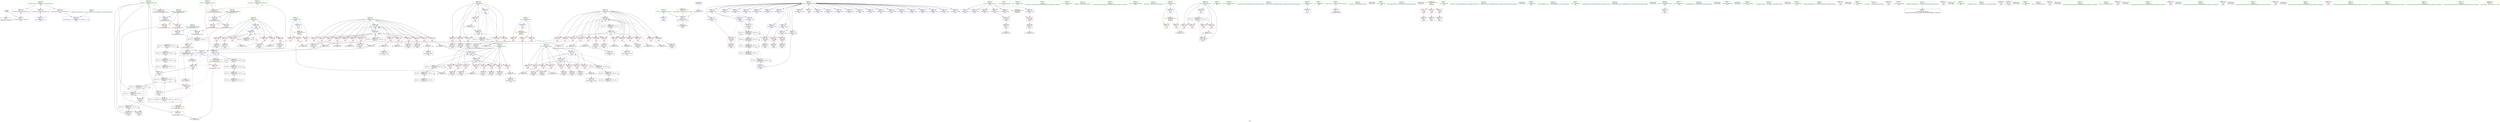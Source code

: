 digraph "SVFG" {
	label="SVFG";

	Node0x555818b50b50 [shape=record,color=grey,label="{NodeID: 0\nNullPtr}"];
	Node0x555818b50b50 -> Node0x555818b6f4a0[style=solid];
	Node0x555818b50b50 -> Node0x555818b7be20[style=solid];
	Node0x555818b81380 [shape=record,color=grey,label="{NodeID: 360\n316 = Binary(314, 315, )\n}"];
	Node0x555818b81380 -> Node0x555818b7cb50[style=solid];
	Node0x555818b7ce90 [shape=record,color=blue,label="{NodeID: 277\n102\<--378\nmaxArea\<--\nmain\n}"];
	Node0x555818b7ce90 -> Node0x555818b95d90[style=dashed];
	Node0x555818b70af0 [shape=record,color=red,label="{NodeID: 194\n242\<--108\n\<--r\nmain\n}"];
	Node0x555818b70af0 -> Node0x555818b77040[style=solid];
	Node0x555818b6dc20 [shape=record,color=black,label="{NodeID: 111\n361\<--360\nidxprom116\<--\nmain\n}"];
	Node0x555818b6bc20 [shape=record,color=green,label="{NodeID: 28\n8\<--10\n_ZL2PI\<--_ZL2PI_field_insensitive\nGlob }"];
	Node0x555818b6bc20 -> Node0x555818b7b750[style=solid];
	Node0x555818b6bc20 -> Node0x555818b7bf20[style=solid];
	Node0x555818b76ec0 [shape=record,color=grey,label="{NodeID: 388\n246 = cmp(245, 139, )\n}"];
	Node0x555818b721b0 [shape=record,color=red,label="{NodeID: 222\n301\<--112\n\<--i48\nmain\n}"];
	Node0x555818b721b0 -> Node0x555818b6d0c0[style=solid];
	Node0x555818b73c60 [shape=record,color=purple,label="{NodeID: 139\n312\<--30\narrayidx88\<--valid\nmain\n}"];
	Node0x555818b73c60 -> Node0x555818b7ca80[style=solid];
	Node0x555818b6e690 [shape=record,color=green,label="{NodeID: 56\n116\<--117\nref.tmp\<--ref.tmp_field_insensitive\nmain\n|{|<s1>15}}"];
	Node0x555818b6e690 -> Node0x555818b7cb50[style=solid];
	Node0x555818b6e690:s1 -> Node0x555818bbf420[style=solid,color=red];
	Node0x555818b99890 [shape=record,color=black,label="{NodeID: 416\nMR_26V_2 = PHI(MR_26V_3, MR_26V_1, )\npts\{113 \}\n}"];
	Node0x555818b99890 -> Node0x555818b9c090[style=dashed];
	Node0x555818b7b750 [shape=record,color=blue,label="{NodeID: 250\n8\<--9\n_ZL2PI\<--\nGlob }"];
	Node0x555818b753b0 [shape=record,color=red,label="{NodeID: 167\n254\<--19\n\<--R\nmain\n}"];
	Node0x555818b753b0 -> Node0x555818b83300[style=solid];
	Node0x555818b6ff90 [shape=record,color=black,label="{NodeID: 84\n204\<--203\nconv27\<--\nmain\n}"];
	Node0x555818b6ff90 -> Node0x555818b82e80[style=solid];
	Node0x555818b51d10 [shape=record,color=green,label="{NodeID: 1\n7\<--1\n__dso_handle\<--dummyObj\nGlob }"];
	Node0x555818ba2490 [shape=record,color=black,label="{NodeID: 444\nMR_39V_3 = PHI(MR_39V_4, MR_39V_2, )\npts\{448 \}\n}"];
	Node0x555818ba2490 -> Node0x555818b7b1a0[style=dashed];
	Node0x555818b81500 [shape=record,color=grey,label="{NodeID: 361\n222 = Binary(221, 139, )\n}"];
	Node0x555818b81500 -> Node0x555818b7c5a0[style=solid];
	Node0x555818b7cf60 [shape=record,color=blue,label="{NodeID: 278\n114\<--383\nj52\<--inc129\nmain\n}"];
	Node0x555818b7cf60 -> Node0x555818b725c0[style=dashed];
	Node0x555818b7cf60 -> Node0x555818b72690[style=dashed];
	Node0x555818b7cf60 -> Node0x555818b72760[style=dashed];
	Node0x555818b7cf60 -> Node0x555818b72830[style=dashed];
	Node0x555818b7cf60 -> Node0x555818b7a820[style=dashed];
	Node0x555818b7cf60 -> Node0x555818b7a8b0[style=dashed];
	Node0x555818b7cf60 -> Node0x555818b7a980[style=dashed];
	Node0x555818b7cf60 -> Node0x555818b7aa50[style=dashed];
	Node0x555818b7cf60 -> Node0x555818b7c9b0[style=dashed];
	Node0x555818b7cf60 -> Node0x555818b7cf60[style=dashed];
	Node0x555818b7cf60 -> Node0x555818b9e390[style=dashed];
	Node0x555818b70bc0 [shape=record,color=red,label="{NodeID: 195\n249\<--108\n\<--r\nmain\n}"];
	Node0x555818b70bc0 -> Node0x555818b81e00[style=solid];
	Node0x555818b6dcf0 [shape=record,color=black,label="{NodeID: 112\n364\<--363\nidxprom118\<--\nmain\n}"];
	Node0x555818b6bd20 [shape=record,color=green,label="{NodeID: 29\n11\<--12\ndi\<--di_field_insensitive\nGlob }"];
	Node0x555818b77040 [shape=record,color=grey,label="{NodeID: 389\n243 = cmp(242, 139, )\n}"];
	Node0x555818b72280 [shape=record,color=red,label="{NodeID: 223\n327\<--112\n\<--i48\nmain\n}"];
	Node0x555818b72280 -> Node0x555818b6d400[style=solid];
	Node0x555818b73d30 [shape=record,color=purple,label="{NodeID: 140\n329\<--30\narrayidx94\<--valid\nmain\n}"];
	Node0x555818b6e760 [shape=record,color=green,label="{NodeID: 57\n118\<--119\nref.tmp124\<--ref.tmp124_field_insensitive\nmain\n|{|<s1>16}}"];
	Node0x555818b6e760 -> Node0x555818b7cdc0[style=solid];
	Node0x555818b6e760:s1 -> Node0x555818bbf420[style=solid,color=red];
	Node0x555818b99d90 [shape=record,color=black,label="{NodeID: 417\nMR_28V_2 = PHI(MR_28V_3, MR_28V_1, )\npts\{115 \}\n}"];
	Node0x555818b99d90 -> Node0x555818b9c590[style=dashed];
	Node0x555818b7b820 [shape=record,color=blue,label="{NodeID: 251\n19\<--20\nR\<--\nGlob }"];
	Node0x555818b7b820 -> Node0x555818ba4db0[style=dashed];
	Node0x555818b75480 [shape=record,color=red,label="{NodeID: 168\n174\<--22\n\<--C\nmain\n}"];
	Node0x555818b75480 -> Node0x555818b76bc0[style=solid];
	Node0x555818b70060 [shape=record,color=black,label="{NodeID: 85\n209\<--208\nidxprom29\<--\nmain\n}"];
	Node0x555818b51900 [shape=record,color=green,label="{NodeID: 2\n9\<--1\n\<--dummyObj\nCan only get source location for instruction, argument, global var or function.}"];
	Node0x555818b81680 [shape=record,color=grey,label="{NodeID: 362\n344 = Binary(343, 139, )\n}"];
	Node0x555818b81680 -> Node0x555818b6d810[style=solid];
	Node0x555818b7d030 [shape=record,color=blue,label="{NodeID: 279\n112\<--388\ni48\<--inc132\nmain\n}"];
	Node0x555818b7d030 -> Node0x555818b71f40[style=dashed];
	Node0x555818b7d030 -> Node0x555818b72010[style=dashed];
	Node0x555818b7d030 -> Node0x555818b720e0[style=dashed];
	Node0x555818b7d030 -> Node0x555818b721b0[style=dashed];
	Node0x555818b7d030 -> Node0x555818b72280[style=dashed];
	Node0x555818b7d030 -> Node0x555818b72350[style=dashed];
	Node0x555818b7d030 -> Node0x555818b72420[style=dashed];
	Node0x555818b7d030 -> Node0x555818b724f0[style=dashed];
	Node0x555818b7d030 -> Node0x555818b7d030[style=dashed];
	Node0x555818b7d030 -> Node0x555818b9de90[style=dashed];
	Node0x555818b70c90 [shape=record,color=red,label="{NodeID: 196\n274\<--108\n\<--r\nmain\n}"];
	Node0x555818b70c90 -> Node0x555818b703a0[style=solid];
	Node0x555818b6ddc0 [shape=record,color=black,label="{NodeID: 113\n367\<--366\nidxprom120\<--\nmain\n}"];
	Node0x555818b6be20 [shape=record,color=green,label="{NodeID: 30\n13\<--14\ndj\<--dj_field_insensitive\nGlob }"];
	Node0x555818ba6950 [shape=record,color=yellow,style=double,label="{NodeID: 473\n2V_1 = ENCHI(MR_2V_0)\npts\{10 \}\nFun[_GLOBAL__sub_I_amrSamir_2_1.cpp]|{<s0>25}}"];
	Node0x555818ba6950:s0 -> Node0x555818b7bf20[style=dashed,color=red];
	Node0x555818b771c0 [shape=record,color=grey,label="{NodeID: 390\n459 = cmp(456, 458, )\n}"];
	Node0x555818b72350 [shape=record,color=red,label="{NodeID: 224\n343\<--112\n\<--i48\nmain\n}"];
	Node0x555818b72350 -> Node0x555818b81680[style=solid];
	Node0x555818b73e00 [shape=record,color=purple,label="{NodeID: 141\n332\<--30\narrayidx96\<--valid\nmain\n}"];
	Node0x555818b6e830 [shape=record,color=green,label="{NodeID: 58\n125\<--126\nfreopen\<--freopen_field_insensitive\n}"];
	Node0x555818b9a290 [shape=record,color=black,label="{NodeID: 418\nMR_30V_2 = PHI(MR_30V_3, MR_30V_1, )\npts\{117 \}\n}"];
	Node0x555818b9a290 -> Node0x555818b9ca90[style=dashed];
	Node0x555818b7b920 [shape=record,color=blue,label="{NodeID: 252\n22\<--20\nC\<--\nGlob }"];
	Node0x555818b7b920 -> Node0x555818ba4e90[style=dashed];
	Node0x555818b75550 [shape=record,color=red,label="{NodeID: 169\n239\<--22\n\<--C\nmain\n}"];
	Node0x555818b75550 -> Node0x555818b83000[style=solid];
	Node0x555818b70130 [shape=record,color=black,label="{NodeID: 86\n212\<--211\nidxprom31\<--\nmain\n}"];
	Node0x555818b4f980 [shape=record,color=green,label="{NodeID: 3\n20\<--1\n\<--dummyObj\nCan only get source location for instruction, argument, global var or function.}"];
	Node0x555818b81800 [shape=record,color=grey,label="{NodeID: 363\n288 = Binary(287, 139, )\n}"];
	Node0x555818b81800 -> Node0x555818b706e0[style=solid];
	Node0x555818b7d100 [shape=record,color=blue,label="{NodeID: 280\n110\<--393\nc\<--inc135\nmain\n}"];
	Node0x555818b7d100 -> Node0x555818b714b0[style=dashed];
	Node0x555818b7d100 -> Node0x555818b71580[style=dashed];
	Node0x555818b7d100 -> Node0x555818b71650[style=dashed];
	Node0x555818b7d100 -> Node0x555818b71720[style=dashed];
	Node0x555818b7d100 -> Node0x555818b717f0[style=dashed];
	Node0x555818b7d100 -> Node0x555818b718c0[style=dashed];
	Node0x555818b7d100 -> Node0x555818b71990[style=dashed];
	Node0x555818b7d100 -> Node0x555818b71a60[style=dashed];
	Node0x555818b7d100 -> Node0x555818b71b30[style=dashed];
	Node0x555818b7d100 -> Node0x555818b71c00[style=dashed];
	Node0x555818b7d100 -> Node0x555818b71cd0[style=dashed];
	Node0x555818b7d100 -> Node0x555818b71da0[style=dashed];
	Node0x555818b7d100 -> Node0x555818b71e70[style=dashed];
	Node0x555818b7d100 -> Node0x555818b7c810[style=dashed];
	Node0x555818b7d100 -> Node0x555818b7d100[style=dashed];
	Node0x555818b7d100 -> Node0x555818b99390[style=dashed];
	Node0x555818b70d60 [shape=record,color=red,label="{NodeID: 197\n291\<--108\n\<--r\nmain\n}"];
	Node0x555818b70d60 -> Node0x555818b707b0[style=solid];
	Node0x555818b6de90 [shape=record,color=black,label="{NodeID: 114\n370\<--369\nidxprom122\<--\nmain\n}"];
	Node0x555818b6bf20 [shape=record,color=green,label="{NodeID: 31\n15\<--16\ndiK\<--diK_field_insensitive\nGlob }"];
	Node0x555818b91790 [shape=record,color=black,label="{NodeID: 391\nMR_16V_14 = PHI(MR_16V_13, MR_16V_12, MR_16V_12, MR_16V_12, )\npts\{103 \}\n|{|<s3>16}}"];
	Node0x555818b91790 -> Node0x555818b7b0d0[style=dashed];
	Node0x555818b91790 -> Node0x555818b7ce90[style=dashed];
	Node0x555818b91790 -> Node0x555818b95d90[style=dashed];
	Node0x555818b91790:s3 -> Node0x555818ba65d0[style=dashed,color=red];
	Node0x555818b72420 [shape=record,color=red,label="{NodeID: 225\n360\<--112\n\<--i48\nmain\n}"];
	Node0x555818b72420 -> Node0x555818b6dc20[style=solid];
	Node0x555818b73ed0 [shape=record,color=purple,label="{NodeID: 142\n336\<--30\narrayidx99\<--valid\nmain\n}"];
	Node0x555818b6e930 [shape=record,color=green,label="{NodeID: 59\n136\<--137\n_ZNSirsERi\<--_ZNSirsERi_field_insensitive\n}"];
	Node0x555818b9a790 [shape=record,color=black,label="{NodeID: 419\nMR_32V_2 = PHI(MR_32V_3, MR_32V_1, )\npts\{119 \}\n}"];
	Node0x555818b9a790 -> Node0x555818b9cf90[style=dashed];
	Node0x555818b7ba20 [shape=record,color=blue,label="{NodeID: 253\n24\<--20\nN\<--\nGlob }"];
	Node0x555818b7ba20 -> Node0x555818ba4f70[style=dashed];
	Node0x555818b75620 [shape=record,color=red,label="{NodeID: 170\n262\<--22\n\<--C\nmain\n}"];
	Node0x555818b75620 -> Node0x555818b76a40[style=solid];
	Node0x555818b70200 [shape=record,color=black,label="{NodeID: 87\n269\<--268\nidxprom59\<--\nmain\n}"];
	Node0x555818b4fa10 [shape=record,color=green,label="{NodeID: 4\n33\<--1\n.str\<--dummyObj\nGlob }"];
	Node0x555818b81980 [shape=record,color=grey,label="{NodeID: 364\n351 = Binary(350, 139, )\n}"];
	Node0x555818b81980 -> Node0x555818b6d9b0[style=solid];
	Node0x555818b7d1d0 [shape=record,color=blue,label="{NodeID: 281\n108\<--398\nr\<--inc138\nmain\n}"];
	Node0x555818b7d1d0 -> Node0x555818b70a20[style=dashed];
	Node0x555818b7d1d0 -> Node0x555818b70af0[style=dashed];
	Node0x555818b7d1d0 -> Node0x555818b70bc0[style=dashed];
	Node0x555818b7d1d0 -> Node0x555818b70c90[style=dashed];
	Node0x555818b7d1d0 -> Node0x555818b70d60[style=dashed];
	Node0x555818b7d1d0 -> Node0x555818b70e30[style=dashed];
	Node0x555818b7d1d0 -> Node0x555818b70f00[style=dashed];
	Node0x555818b7d1d0 -> Node0x555818b70fd0[style=dashed];
	Node0x555818b7d1d0 -> Node0x555818b710a0[style=dashed];
	Node0x555818b7d1d0 -> Node0x555818b71170[style=dashed];
	Node0x555818b7d1d0 -> Node0x555818b71240[style=dashed];
	Node0x555818b7d1d0 -> Node0x555818b71310[style=dashed];
	Node0x555818b7d1d0 -> Node0x555818b713e0[style=dashed];
	Node0x555818b7d1d0 -> Node0x555818b7d1d0[style=dashed];
	Node0x555818b7d1d0 -> Node0x555818b98e90[style=dashed];
	Node0x555818b70e30 [shape=record,color=red,label="{NodeID: 198\n307\<--108\n\<--r\nmain\n}"];
	Node0x555818b70e30 -> Node0x555818b6d260[style=solid];
	Node0x555818b6df60 [shape=record,color=black,label="{NodeID: 115\n444\<--467\n_ZSt3maxIiERKT_S2_S2__ret\<--\n_ZSt3maxIiERKT_S2_S2_\n|{<s0>15|<s1>16}}"];
	Node0x555818b6df60:s0 -> Node0x555818bbf050[style=solid,color=blue];
	Node0x555818b6df60:s1 -> Node0x555818bbe820[style=solid,color=blue];
	Node0x555818b6c020 [shape=record,color=green,label="{NodeID: 32\n17\<--18\ndjK\<--djK_field_insensitive\nGlob }"];
	Node0x555818b724f0 [shape=record,color=red,label="{NodeID: 226\n387\<--112\n\<--i48\nmain\n}"];
	Node0x555818b724f0 -> Node0x555818b82880[style=solid];
	Node0x555818b73fa0 [shape=record,color=purple,label="{NodeID: 143\n339\<--30\narrayidx101\<--valid\nmain\n}"];
	Node0x555818b73fa0 -> Node0x555818b7af30[style=solid];
	Node0x555818b6ea30 [shape=record,color=green,label="{NodeID: 60\n147\<--148\n_ZStlsISt11char_traitsIcEERSt13basic_ostreamIcT_ES5_PKc\<--_ZStlsISt11char_traitsIcEERSt13basic_ostreamIcT_ES5_PKc_field_insensitive\n}"];
	Node0x555818ba9010 [shape=record,color=yellow,style=double,label="{NodeID: 503\n2V_2 = CSCHI(MR_2V_1)\npts\{10 \}\nCS[]}"];
	Node0x555818b9ac90 [shape=record,color=black,label="{NodeID: 420\nMR_36V_2 = PHI(MR_36V_7, MR_36V_1, )\npts\{320000 \}\n}"];
	Node0x555818b9ac90 -> Node0x555818b9d490[style=dashed];
	Node0x555818b9ac90 -> Node0x555818ba0190[style=dashed];
	Node0x555818b7bb20 [shape=record,color=blue,label="{NodeID: 254\n26\<--20\nn\<--\nGlob }"];
	Node0x555818b756f0 [shape=record,color=red,label="{NodeID: 171\n142\<--24\n\<--N\nmain\n}"];
	Node0x555818b756f0 -> Node0x555818b83600[style=solid];
	Node0x555818b702d0 [shape=record,color=black,label="{NodeID: 88\n272\<--271\nidxprom61\<--\nmain\n}"];
	Node0x555818b521e0 [shape=record,color=green,label="{NodeID: 5\n35\<--1\n.str.2\<--dummyObj\nGlob }"];
	Node0x555818b81b00 [shape=record,color=grey,label="{NodeID: 365\n89 = Binary(90, 86, )\n}"];
	Node0x555818b81b00 -> Node0x555818b7bf20[style=solid];
	Node0x555818b7d2a0 [shape=record,color=blue,label="{NodeID: 282\n100\<--419\nnn\<--inc148\nmain\n}"];
	Node0x555818b7d2a0 -> Node0x555818b97ea0[style=dashed];
	Node0x555818b70f00 [shape=record,color=red,label="{NodeID: 199\n314\<--108\n\<--r\nmain\n}"];
	Node0x555818b70f00 -> Node0x555818b81380[style=solid];
	Node0x555818b729b0 [shape=record,color=purple,label="{NodeID: 116\n67\<--4\n\<--_ZStL8__ioinit\n__cxx_global_var_init\n}"];
	Node0x555818b6c120 [shape=record,color=green,label="{NodeID: 33\n19\<--21\nR\<--R_field_insensitive\nGlob }"];
	Node0x555818b6c120 -> Node0x555818b75210[style=solid];
	Node0x555818b6c120 -> Node0x555818b752e0[style=solid];
	Node0x555818b6c120 -> Node0x555818b753b0[style=solid];
	Node0x555818b6c120 -> Node0x555818b7b820[style=solid];
	Node0x555818b725c0 [shape=record,color=red,label="{NodeID: 227\n261\<--114\n\<--j52\nmain\n}"];
	Node0x555818b725c0 -> Node0x555818b76a40[style=solid];
	Node0x555818b74070 [shape=record,color=purple,label="{NodeID: 144\n346\<--30\narrayidx106\<--valid\nmain\n}"];
	Node0x555818b6eb30 [shape=record,color=green,label="{NodeID: 61\n151\<--152\n_ZNSolsEi\<--_ZNSolsEi_field_insensitive\n}"];
	Node0x555818bbde30 [shape=record,color=black,label="{NodeID: 504\n135 = PHI()\n}"];
	Node0x555818b7bc20 [shape=record,color=blue,label="{NodeID: 255\n479\<--57\nllvm.global_ctors_0\<--\nGlob }"];
	Node0x555818b757c0 [shape=record,color=red,label="{NodeID: 172\n412\<--24\n\<--N\nmain\n}"];
	Node0x555818b703a0 [shape=record,color=black,label="{NodeID: 89\n275\<--274\nidxprom63\<--\nmain\n}"];
	Node0x555818b52270 [shape=record,color=green,label="{NodeID: 6\n37\<--1\nstdin\<--dummyObj\nGlob }"];
	Node0x555818b81c80 [shape=record,color=grey,label="{NodeID: 366\n419 = Binary(418, 139, )\n}"];
	Node0x555818b81c80 -> Node0x555818b7d2a0[style=solid];
	Node0x555818b7d370 [shape=record,color=blue,label="{NodeID: 283\n449\<--445\n__a.addr\<--__a\n_ZSt3maxIiERKT_S2_S2_\n}"];
	Node0x555818b7d370 -> Node0x555818b7b270[style=dashed];
	Node0x555818b7d370 -> Node0x555818b7b340[style=dashed];
	Node0x555818b70fd0 [shape=record,color=red,label="{NodeID: 200\n324\<--108\n\<--r\nmain\n}"];
	Node0x555818b70fd0 -> Node0x555818b83180[style=solid];
	Node0x555818b72a80 [shape=record,color=purple,label="{NodeID: 117\n179\<--28\narrayidx\<--mat\nmain\n}"];
	Node0x555818b6c220 [shape=record,color=green,label="{NodeID: 34\n22\<--23\nC\<--C_field_insensitive\nGlob }"];
	Node0x555818b6c220 -> Node0x555818b75480[style=solid];
	Node0x555818b6c220 -> Node0x555818b75550[style=solid];
	Node0x555818b6c220 -> Node0x555818b75620[style=solid];
	Node0x555818b6c220 -> Node0x555818b7b920[style=solid];
	Node0x555818b92690 [shape=record,color=black,label="{NodeID: 394\nMR_16V_9 = PHI(MR_16V_10, MR_16V_8, )\npts\{103 \}\n}"];
	Node0x555818b92690 -> Node0x555818b75e40[style=dashed];
	Node0x555818b92690 -> Node0x555818b92690[style=dashed];
	Node0x555818b92690 -> Node0x555818b95d90[style=dashed];
	Node0x555818b92690 -> Node0x555818b97f90[style=dashed];
	Node0x555818b72690 [shape=record,color=red,label="{NodeID: 228\n271\<--114\n\<--j52\nmain\n}"];
	Node0x555818b72690 -> Node0x555818b702d0[style=solid];
	Node0x555818b74140 [shape=record,color=purple,label="{NodeID: 145\n349\<--30\narrayidx108\<--valid\nmain\n}"];
	Node0x555818b6ec30 [shape=record,color=green,label="{NodeID: 62\n162\<--163\nllvm.memset.p0i8.i64\<--llvm.memset.p0i8.i64_field_insensitive\n}"];
	Node0x555818bbdf30 [shape=record,color=black,label="{NodeID: 505\n146 = PHI()\n}"];
	Node0x555818b7bd20 [shape=record,color=blue,label="{NodeID: 256\n480\<--58\nllvm.global_ctors_1\<--_GLOBAL__sub_I_amrSamir_2_1.cpp\nGlob }"];
	Node0x555818b75890 [shape=record,color=red,label="{NodeID: 173\n121\<--37\n\<--stdin\nmain\n}"];
	Node0x555818b75890 -> Node0x555818b6f770[style=solid];
	Node0x555818b70470 [shape=record,color=black,label="{NodeID: 90\n279\<--278\nidxprom66\<--sub65\nmain\n}"];
	Node0x555818b52300 [shape=record,color=green,label="{NodeID: 7\n38\<--1\n.str.3\<--dummyObj\nGlob }"];
	Node0x555818ba4290 [shape=record,color=yellow,style=double,label="{NodeID: 450\n4V_1 = ENCHI(MR_4V_0)\npts\{1 \}\nFun[main]}"];
	Node0x555818ba4290 -> Node0x555818b75890[style=dashed];
	Node0x555818ba4290 -> Node0x555818b75960[style=dashed];
	Node0x555818ba4290 -> Node0x555818b75a30[style=dashed];
	Node0x555818b81e00 [shape=record,color=grey,label="{NodeID: 367\n250 = Binary(249, 139, )\n}"];
	Node0x555818b81e00 -> Node0x555818b7c8e0[style=solid];
	Node0x555818b7d440 [shape=record,color=blue,label="{NodeID: 284\n451\<--446\n__b.addr\<--__b\n_ZSt3maxIiERKT_S2_S2_\n}"];
	Node0x555818b7d440 -> Node0x555818b7b410[style=dashed];
	Node0x555818b7d440 -> Node0x555818b7b4e0[style=dashed];
	Node0x555818b710a0 [shape=record,color=red,label="{NodeID: 201\n333\<--108\n\<--r\nmain\n}"];
	Node0x555818b710a0 -> Node0x555818b81f80[style=solid];
	Node0x555818b72b50 [shape=record,color=purple,label="{NodeID: 118\n182\<--28\narrayidx16\<--mat\nmain\n}"];
	Node0x555818b6c320 [shape=record,color=green,label="{NodeID: 35\n24\<--25\nN\<--N_field_insensitive\nGlob }"];
	Node0x555818b6c320 -> Node0x555818b756f0[style=solid];
	Node0x555818b6c320 -> Node0x555818b757c0[style=solid];
	Node0x555818b6c320 -> Node0x555818b7ba20[style=solid];
	Node0x555818b72760 [shape=record,color=red,label="{NodeID: 229\n287\<--114\n\<--j52\nmain\n}"];
	Node0x555818b72760 -> Node0x555818b81800[style=solid];
	Node0x555818b74210 [shape=record,color=purple,label="{NodeID: 146\n353\<--30\narrayidx111\<--valid\nmain\n}"];
	Node0x555818b6ed30 [shape=record,color=green,label="{NodeID: 63\n184\<--185\n_ZStrsIcSt11char_traitsIcEERSt13basic_istreamIT_T0_ES6_RS3_\<--_ZStrsIcSt11char_traitsIcEERSt13basic_istreamIT_T0_ES6_RS3__field_insensitive\n}"];
	Node0x555818bbe090 [shape=record,color=black,label="{NodeID: 506\n68 = PHI()\n}"];
	Node0x555818b7be20 [shape=record,color=blue, style = dotted,label="{NodeID: 257\n481\<--3\nllvm.global_ctors_2\<--dummyVal\nGlob }"];
	Node0x555818b75960 [shape=record,color=red,label="{NodeID: 174\n127\<--37\n\<--stdin\nmain\n}"];
	Node0x555818b75960 -> Node0x555818b6f840[style=solid];
	Node0x555818b70540 [shape=record,color=black,label="{NodeID: 91\n282\<--281\ntobool\<--\nmain\n}"];
	Node0x555818b51b00 [shape=record,color=green,label="{NodeID: 8\n40\<--1\n.str.4\<--dummyObj\nGlob }"];
	Node0x555818ba4db0 [shape=record,color=yellow,style=double,label="{NodeID: 451\n6V_1 = ENCHI(MR_6V_0)\npts\{21 \}\nFun[main]}"];
	Node0x555818ba4db0 -> Node0x555818b75210[style=dashed];
	Node0x555818ba4db0 -> Node0x555818b752e0[style=dashed];
	Node0x555818ba4db0 -> Node0x555818b753b0[style=dashed];
	Node0x555818b81f80 [shape=record,color=grey,label="{NodeID: 368\n334 = Binary(333, 139, )\n}"];
	Node0x555818b81f80 -> Node0x555818b6d5a0[style=solid];
	Node0x555818b7d510 [shape=record,color=blue,label="{NodeID: 285\n447\<--461\nretval\<--\n_ZSt3maxIiERKT_S2_S2_\n}"];
	Node0x555818b7d510 -> Node0x555818ba2490[style=dashed];
	Node0x555818b71170 [shape=record,color=red,label="{NodeID: 202\n350\<--108\n\<--r\nmain\n}"];
	Node0x555818b71170 -> Node0x555818b81980[style=solid];
	Node0x555818b72c20 [shape=record,color=purple,label="{NodeID: 119\n188\<--28\narrayidx19\<--mat\nmain\n}"];
	Node0x555818b6c420 [shape=record,color=green,label="{NodeID: 36\n26\<--27\nn\<--n_field_insensitive\nGlob }"];
	Node0x555818b6c420 -> Node0x555818b7bb20[style=solid];
	Node0x555818b72830 [shape=record,color=red,label="{NodeID: 230\n304\<--114\n\<--j52\nmain\n}"];
	Node0x555818b72830 -> Node0x555818b6d190[style=solid];
	Node0x555818b742e0 [shape=record,color=purple,label="{NodeID: 147\n356\<--30\narrayidx113\<--valid\nmain\n}"];
	Node0x555818b742e0 -> Node0x555818b7b000[style=solid];
	Node0x555818b6ee30 [shape=record,color=green,label="{NodeID: 64\n319\<--320\n_ZSt3maxIiERKT_S2_S2_\<--_ZSt3maxIiERKT_S2_S2__field_insensitive\n}"];
	Node0x555818bbe160 [shape=record,color=black,label="{NodeID: 507\n86 = PHI()\n}"];
	Node0x555818bbe160 -> Node0x555818b81b00[style=solid];
	Node0x555818b9c090 [shape=record,color=black,label="{NodeID: 424\nMR_26V_3 = PHI(MR_26V_4, MR_26V_2, )\npts\{113 \}\n}"];
	Node0x555818b9c090 -> Node0x555818b7c8e0[style=dashed];
	Node0x555818b9c090 -> Node0x555818b99890[style=dashed];
	Node0x555818b9c090 -> Node0x555818b9c090[style=dashed];
	Node0x555818b9c090 -> Node0x555818b9de90[style=dashed];
	Node0x555818b7bf20 [shape=record,color=blue,label="{NodeID: 258\n8\<--89\n_ZL2PI\<--mul\n__cxx_global_var_init.1\n|{<s0>25}}"];
	Node0x555818b7bf20:s0 -> Node0x555818ba9010[style=dashed,color=blue];
	Node0x555818b75a30 [shape=record,color=red,label="{NodeID: 175\n131\<--44\n\<--stdout\nmain\n}"];
	Node0x555818b75a30 -> Node0x555818b6f910[style=solid];
	Node0x555818b70610 [shape=record,color=black,label="{NodeID: 92\n285\<--284\nidxprom69\<--\nmain\n}"];
	Node0x555818b51b90 [shape=record,color=green,label="{NodeID: 9\n42\<--1\n.str.5\<--dummyObj\nGlob }"];
	Node0x555818ba4e90 [shape=record,color=yellow,style=double,label="{NodeID: 452\n8V_1 = ENCHI(MR_8V_0)\npts\{23 \}\nFun[main]}"];
	Node0x555818ba4e90 -> Node0x555818b75480[style=dashed];
	Node0x555818ba4e90 -> Node0x555818b75550[style=dashed];
	Node0x555818ba4e90 -> Node0x555818b75620[style=dashed];
	Node0x555818b82100 [shape=record,color=grey,label="{NodeID: 369\n375 = Binary(373, 374, )\n}"];
	Node0x555818b82100 -> Node0x555818b7cdc0[style=solid];
	Node0x555818b7d5e0 [shape=record,color=blue,label="{NodeID: 286\n447\<--464\nretval\<--\n_ZSt3maxIiERKT_S2_S2_\n}"];
	Node0x555818b7d5e0 -> Node0x555818ba2490[style=dashed];
	Node0x555818b71240 [shape=record,color=red,label="{NodeID: 203\n366\<--108\n\<--r\nmain\n}"];
	Node0x555818b71240 -> Node0x555818b6ddc0[style=solid];
	Node0x555818b72cf0 [shape=record,color=purple,label="{NodeID: 120\n191\<--28\narrayidx21\<--mat\nmain\n}"];
	Node0x555818b72cf0 -> Node0x555818b7ab20[style=solid];
	Node0x555818b6c520 [shape=record,color=green,label="{NodeID: 37\n28\<--29\nmat\<--mat_field_insensitive\nGlob }"];
	Node0x555818b6c520 -> Node0x555818b72a80[style=solid];
	Node0x555818b6c520 -> Node0x555818b72b50[style=solid];
	Node0x555818b6c520 -> Node0x555818b72c20[style=solid];
	Node0x555818b6c520 -> Node0x555818b72cf0[style=solid];
	Node0x555818b6c520 -> Node0x555818b72dc0[style=solid];
	Node0x555818b6c520 -> Node0x555818b72e90[style=solid];
	Node0x555818b7a820 [shape=record,color=red,label="{NodeID: 231\n330\<--114\n\<--j52\nmain\n}"];
	Node0x555818b7a820 -> Node0x555818b6d4d0[style=solid];
	Node0x555818b743b0 [shape=record,color=purple,label="{NodeID: 148\n362\<--30\narrayidx117\<--valid\nmain\n}"];
	Node0x555818b6ef30 [shape=record,color=green,label="{NodeID: 65\n404\<--405\n_ZSt4endlIcSt11char_traitsIcEERSt13basic_ostreamIT_T0_ES6_\<--_ZSt4endlIcSt11char_traitsIcEERSt13basic_ostreamIT_T0_ES6__field_insensitive\n}"];
	Node0x555818bbe290 [shape=record,color=black,label="{NodeID: 508\n150 = PHI()\n}"];
	Node0x555818b9c590 [shape=record,color=black,label="{NodeID: 425\nMR_28V_3 = PHI(MR_28V_4, MR_28V_2, )\npts\{115 \}\n}"];
	Node0x555818b9c590 -> Node0x555818b7c9b0[style=dashed];
	Node0x555818b9c590 -> Node0x555818b99d90[style=dashed];
	Node0x555818b9c590 -> Node0x555818b9c590[style=dashed];
	Node0x555818b9c590 -> Node0x555818b9e390[style=dashed];
	Node0x555818b7bff0 [shape=record,color=blue,label="{NodeID: 259\n98\<--20\nretval\<--\nmain\n}"];
	Node0x555818b75b00 [shape=record,color=red,label="{NodeID: 176\n141\<--100\n\<--nn\nmain\n}"];
	Node0x555818b75b00 -> Node0x555818b83600[style=solid];
	Node0x555818b706e0 [shape=record,color=black,label="{NodeID: 93\n289\<--288\nidxprom72\<--sub71\nmain\n}"];
	Node0x555818b51c20 [shape=record,color=green,label="{NodeID: 10\n44\<--1\nstdout\<--dummyObj\nGlob }"];
	Node0x555818ba4f70 [shape=record,color=yellow,style=double,label="{NodeID: 453\n10V_1 = ENCHI(MR_10V_0)\npts\{25 \}\nFun[main]}"];
	Node0x555818ba4f70 -> Node0x555818b756f0[style=dashed];
	Node0x555818ba4f70 -> Node0x555818b757c0[style=dashed];
	Node0x555818b82280 [shape=record,color=grey,label="{NodeID: 370\n295 = Binary(294, 139, )\n}"];
	Node0x555818b82280 -> Node0x555818b70880[style=solid];
	Node0x555818b71310 [shape=record,color=red,label="{NodeID: 204\n373\<--108\n\<--r\nmain\n}"];
	Node0x555818b71310 -> Node0x555818b82100[style=solid];
	Node0x555818b72dc0 [shape=record,color=purple,label="{NodeID: 121\n199\<--28\narrayidx24\<--mat\nmain\n}"];
	Node0x555818b6c620 [shape=record,color=green,label="{NodeID: 38\n30\<--32\nvalid\<--valid_field_insensitive\nGlob }"];
	Node0x555818b6c620 -> Node0x555818b72f60[style=solid];
	Node0x555818b6c620 -> Node0x555818b73030[style=solid];
	Node0x555818b6c620 -> Node0x555818b73100[style=solid];
	Node0x555818b6c620 -> Node0x555818b731d0[style=solid];
	Node0x555818b6c620 -> Node0x555818b732a0[style=solid];
	Node0x555818b6c620 -> Node0x555818b73370[style=solid];
	Node0x555818b6c620 -> Node0x555818b73440[style=solid];
	Node0x555818b6c620 -> Node0x555818b73510[style=solid];
	Node0x555818b6c620 -> Node0x555818b735e0[style=solid];
	Node0x555818b6c620 -> Node0x555818b736b0[style=solid];
	Node0x555818b6c620 -> Node0x555818b73780[style=solid];
	Node0x555818b6c620 -> Node0x555818b73850[style=solid];
	Node0x555818b6c620 -> Node0x555818b73920[style=solid];
	Node0x555818b6c620 -> Node0x555818b739f0[style=solid];
	Node0x555818b6c620 -> Node0x555818b73ac0[style=solid];
	Node0x555818b6c620 -> Node0x555818b73b90[style=solid];
	Node0x555818b6c620 -> Node0x555818b73c60[style=solid];
	Node0x555818b6c620 -> Node0x555818b73d30[style=solid];
	Node0x555818b6c620 -> Node0x555818b73e00[style=solid];
	Node0x555818b6c620 -> Node0x555818b73ed0[style=solid];
	Node0x555818b6c620 -> Node0x555818b73fa0[style=solid];
	Node0x555818b6c620 -> Node0x555818b74070[style=solid];
	Node0x555818b6c620 -> Node0x555818b74140[style=solid];
	Node0x555818b6c620 -> Node0x555818b74210[style=solid];
	Node0x555818b6c620 -> Node0x555818b742e0[style=solid];
	Node0x555818b6c620 -> Node0x555818b743b0[style=solid];
	Node0x555818b6c620 -> Node0x555818b74480[style=solid];
	Node0x555818b6c620 -> Node0x555818b74550[style=solid];
	Node0x555818b6c620 -> Node0x555818b74620[style=solid];
	Node0x555818b7a8b0 [shape=record,color=red,label="{NodeID: 232\n347\<--114\n\<--j52\nmain\n}"];
	Node0x555818b7a8b0 -> Node0x555818b6d8e0[style=solid];
	Node0x555818b74480 [shape=record,color=purple,label="{NodeID: 149\n365\<--30\narrayidx119\<--valid\nmain\n}"];
	Node0x555818b6f030 [shape=record,color=green,label="{NodeID: 66\n406\<--407\n_ZNSolsEPFRSoS_E\<--_ZNSolsEPFRSoS_E_field_insensitive\n}"];
	Node0x555818bbe390 [shape=record,color=black,label="{NodeID: 509\n154 = PHI()\n}"];
	Node0x555818b9ca90 [shape=record,color=black,label="{NodeID: 426\nMR_30V_3 = PHI(MR_30V_4, MR_30V_2, )\npts\{117 \}\n}"];
	Node0x555818b9ca90 -> Node0x555818b96790[style=dashed];
	Node0x555818b9ca90 -> Node0x555818b9a290[style=dashed];
	Node0x555818b9ca90 -> Node0x555818b9ca90[style=dashed];
	Node0x555818b9ca90 -> Node0x555818b9e890[style=dashed];
	Node0x555818b7c0c0 [shape=record,color=blue,label="{NodeID: 260\n100\<--139\nnn\<--\nmain\n}"];
	Node0x555818b7c0c0 -> Node0x555818b97ea0[style=dashed];
	Node0x555818b75bd0 [shape=record,color=red,label="{NodeID: 177\n149\<--100\n\<--nn\nmain\n}"];
	Node0x555818b707b0 [shape=record,color=black,label="{NodeID: 94\n292\<--291\nidxprom74\<--\nmain\n}"];
	Node0x555818b50cf0 [shape=record,color=green,label="{NodeID: 11\n45\<--1\n_ZSt3cin\<--dummyObj\nGlob }"];
	Node0x555818b82400 [shape=record,color=grey,label="{NodeID: 371\n258 = Binary(257, 139, )\n}"];
	Node0x555818b82400 -> Node0x555818b7c9b0[style=solid];
	Node0x555818b713e0 [shape=record,color=red,label="{NodeID: 205\n397\<--108\n\<--r\nmain\n}"];
	Node0x555818b713e0 -> Node0x555818b82b80[style=solid];
	Node0x555818b72e90 [shape=record,color=purple,label="{NodeID: 122\n202\<--28\narrayidx26\<--mat\nmain\n}"];
	Node0x555818b72e90 -> Node0x555818b7abf0[style=solid];
	Node0x555818b6c720 [shape=record,color=green,label="{NodeID: 39\n56\<--60\nllvm.global_ctors\<--llvm.global_ctors_field_insensitive\nGlob }"];
	Node0x555818b6c720 -> Node0x555818b74f10[style=solid];
	Node0x555818b6c720 -> Node0x555818b75010[style=solid];
	Node0x555818b6c720 -> Node0x555818b75110[style=solid];
	Node0x555818b7a980 [shape=record,color=red,label="{NodeID: 233\n363\<--114\n\<--j52\nmain\n}"];
	Node0x555818b7a980 -> Node0x555818b6dcf0[style=solid];
	Node0x555818b74550 [shape=record,color=purple,label="{NodeID: 150\n368\<--30\narrayidx121\<--valid\nmain\n}"];
	Node0x555818b6f130 [shape=record,color=green,label="{NodeID: 67\n447\<--448\nretval\<--retval_field_insensitive\n_ZSt3maxIiERKT_S2_S2_\n}"];
	Node0x555818b6f130 -> Node0x555818b7b1a0[style=solid];
	Node0x555818b6f130 -> Node0x555818b7d510[style=solid];
	Node0x555818b6f130 -> Node0x555818b7d5e0[style=solid];
	Node0x555818bbe5b0 [shape=record,color=black,label="{NodeID: 510\n155 = PHI()\n}"];
	Node0x555818b9cf90 [shape=record,color=black,label="{NodeID: 427\nMR_32V_3 = PHI(MR_32V_4, MR_32V_2, )\npts\{119 \}\n}"];
	Node0x555818b9cf90 -> Node0x555818b96c90[style=dashed];
	Node0x555818b9cf90 -> Node0x555818b9a790[style=dashed];
	Node0x555818b9cf90 -> Node0x555818b9cf90[style=dashed];
	Node0x555818b9cf90 -> Node0x555818b9ed90[style=dashed];
	Node0x555818b7c190 [shape=record,color=blue,label="{NodeID: 261\n102\<--20\nmaxArea\<--\nmain\n}"];
	Node0x555818b7c190 -> Node0x555818b75e40[style=dashed];
	Node0x555818b7c190 -> Node0x555818b92690[style=dashed];
	Node0x555818b7c190 -> Node0x555818b97f90[style=dashed];
	Node0x555818b7c190 -> Node0x555818b9f790[style=dashed];
	Node0x555818b75ca0 [shape=record,color=red,label="{NodeID: 178\n408\<--100\n\<--nn\nmain\n}"];
	Node0x555818b70880 [shape=record,color=black,label="{NodeID: 95\n296\<--295\nidxprom77\<--sub76\nmain\n}"];
	Node0x555818b50dc0 [shape=record,color=green,label="{NodeID: 12\n46\<--1\n_ZSt4cout\<--dummyObj\nGlob }"];
	Node0x555818b82580 [shape=record,color=grey,label="{NodeID: 372\n278 = Binary(277, 139, )\n}"];
	Node0x555818b82580 -> Node0x555818b70470[style=solid];
	Node0x555818b714b0 [shape=record,color=red,label="{NodeID: 206\n238\<--110\n\<--c\nmain\n}"];
	Node0x555818b714b0 -> Node0x555818b83000[style=solid];
	Node0x555818b72f60 [shape=record,color=purple,label="{NodeID: 123\n157\<--30\n\<--valid\nmain\n}"];
	Node0x555818b6c820 [shape=record,color=green,label="{NodeID: 40\n61\<--62\n__cxx_global_var_init\<--__cxx_global_var_init_field_insensitive\n}"];
	Node0x555818b7aa50 [shape=record,color=red,label="{NodeID: 234\n382\<--114\n\<--j52\nmain\n}"];
	Node0x555818b7aa50 -> Node0x555818b82700[style=solid];
	Node0x555818b74620 [shape=record,color=purple,label="{NodeID: 151\n371\<--30\narrayidx123\<--valid\nmain\n}"];
	Node0x555818b74620 -> Node0x555818b7ccf0[style=solid];
	Node0x555818b6f200 [shape=record,color=green,label="{NodeID: 68\n449\<--450\n__a.addr\<--__a.addr_field_insensitive\n_ZSt3maxIiERKT_S2_S2_\n}"];
	Node0x555818b6f200 -> Node0x555818b7b270[style=solid];
	Node0x555818b6f200 -> Node0x555818b7b340[style=solid];
	Node0x555818b6f200 -> Node0x555818b7d370[style=solid];
	Node0x555818bbe680 [shape=record,color=black,label="{NodeID: 511\n156 = PHI()\n}"];
	Node0x555818b9d490 [shape=record,color=black,label="{NodeID: 428\nMR_36V_7 = PHI(MR_36V_8, MR_36V_3, )\npts\{320000 \}\n}"];
	Node0x555818b9d490 -> Node0x555818b97190[style=dashed];
	Node0x555818b9d490 -> Node0x555818b9ac90[style=dashed];
	Node0x555818b9d490 -> Node0x555818b9d490[style=dashed];
	Node0x555818b9d490 -> Node0x555818b9f290[style=dashed];
	Node0x555818b7c260 [shape=record,color=blue,label="{NodeID: 262\n104\<--20\ni\<--\nmain\n}"];
	Node0x555818b7c260 -> Node0x555818b75f10[style=dashed];
	Node0x555818b7c260 -> Node0x555818b75fe0[style=dashed];
	Node0x555818b7c260 -> Node0x555818b760b0[style=dashed];
	Node0x555818b7c260 -> Node0x555818b76180[style=dashed];
	Node0x555818b7c260 -> Node0x555818b76250[style=dashed];
	Node0x555818b7c260 -> Node0x555818b76320[style=dashed];
	Node0x555818b7c260 -> Node0x555818b7c670[style=dashed];
	Node0x555818b7c260 -> Node0x555818b98490[style=dashed];
	Node0x555818b75d70 [shape=record,color=red,label="{NodeID: 179\n418\<--100\n\<--nn\nmain\n}"];
	Node0x555818b75d70 -> Node0x555818b81c80[style=solid];
	Node0x555818b6cff0 [shape=record,color=black,label="{NodeID: 96\n299\<--298\ntobool79\<--\nmain\n}"];
	Node0x555818b523c0 [shape=record,color=green,label="{NodeID: 13\n47\<--1\n.str.6\<--dummyObj\nGlob }"];
	Node0x555818b82700 [shape=record,color=grey,label="{NodeID: 373\n383 = Binary(382, 139, )\n}"];
	Node0x555818b82700 -> Node0x555818b7cf60[style=solid];
	Node0x555818b71580 [shape=record,color=red,label="{NodeID: 207\n245\<--110\n\<--c\nmain\n}"];
	Node0x555818b71580 -> Node0x555818b76ec0[style=solid];
	Node0x555818b73030 [shape=record,color=purple,label="{NodeID: 124\n210\<--30\narrayidx30\<--valid\nmain\n}"];
	Node0x555818b6c920 [shape=record,color=green,label="{NodeID: 41\n65\<--66\n_ZNSt8ios_base4InitC1Ev\<--_ZNSt8ios_base4InitC1Ev_field_insensitive\n}"];
	Node0x555818b7ab20 [shape=record,color=red,label="{NodeID: 235\n192\<--191\n\<--arrayidx21\nmain\n}"];
	Node0x555818b7ab20 -> Node0x555818b6fd20[style=solid];
	Node0x555818b746f0 [shape=record,color=purple,label="{NodeID: 152\n122\<--33\n\<--.str\nmain\n}"];
	Node0x555818b6f2d0 [shape=record,color=green,label="{NodeID: 69\n451\<--452\n__b.addr\<--__b.addr_field_insensitive\n_ZSt3maxIiERKT_S2_S2_\n}"];
	Node0x555818b6f2d0 -> Node0x555818b7b410[style=solid];
	Node0x555818b6f2d0 -> Node0x555818b7b4e0[style=solid];
	Node0x555818b6f2d0 -> Node0x555818b7d440[style=solid];
	Node0x555818bbe750 [shape=record,color=black,label="{NodeID: 512\n183 = PHI()\n}"];
	Node0x555818b7c330 [shape=record,color=blue,label="{NodeID: 263\n106\<--20\nj\<--\nmain\n}"];
	Node0x555818b7c330 -> Node0x555818b763f0[style=dashed];
	Node0x555818b7c330 -> Node0x555818b764c0[style=dashed];
	Node0x555818b7c330 -> Node0x555818b76590[style=dashed];
	Node0x555818b7c330 -> Node0x555818b76660[style=dashed];
	Node0x555818b7c330 -> Node0x555818b76730[style=dashed];
	Node0x555818b7c330 -> Node0x555818b70950[style=dashed];
	Node0x555818b7c330 -> Node0x555818b7c330[style=dashed];
	Node0x555818b7c330 -> Node0x555818b7c5a0[style=dashed];
	Node0x555818b7c330 -> Node0x555818b98990[style=dashed];
	Node0x555818b75e40 [shape=record,color=red,label="{NodeID: 180\n401\<--102\n\<--maxArea\nmain\n}"];
	Node0x555818b6d0c0 [shape=record,color=black,label="{NodeID: 97\n302\<--301\nidxprom81\<--\nmain\n}"];
	Node0x555818b52490 [shape=record,color=green,label="{NodeID: 14\n49\<--1\n.str.7\<--dummyObj\nGlob }"];
	Node0x555818b82880 [shape=record,color=grey,label="{NodeID: 374\n388 = Binary(387, 139, )\n}"];
	Node0x555818b82880 -> Node0x555818b7d030[style=solid];
	Node0x555818b71650 [shape=record,color=red,label="{NodeID: 208\n257\<--110\n\<--c\nmain\n}"];
	Node0x555818b71650 -> Node0x555818b82400[style=solid];
	Node0x555818b73100 [shape=record,color=purple,label="{NodeID: 125\n213\<--30\narrayidx32\<--valid\nmain\n}"];
	Node0x555818b6ca20 [shape=record,color=green,label="{NodeID: 42\n71\<--72\n__cxa_atexit\<--__cxa_atexit_field_insensitive\n}"];
	Node0x555818b7abf0 [shape=record,color=red,label="{NodeID: 236\n203\<--202\n\<--arrayidx26\nmain\n}"];
	Node0x555818b7abf0 -> Node0x555818b6ff90[style=solid];
	Node0x555818b747c0 [shape=record,color=purple,label="{NodeID: 153\n123\<--35\n\<--.str.2\nmain\n}"];
	Node0x555818b6f3a0 [shape=record,color=green,label="{NodeID: 70\n58\<--474\n_GLOBAL__sub_I_amrSamir_2_1.cpp\<--_GLOBAL__sub_I_amrSamir_2_1.cpp_field_insensitive\n}"];
	Node0x555818b6f3a0 -> Node0x555818b7bd20[style=solid];
	Node0x555818bbe820 [shape=record,color=black,label="{NodeID: 513\n377 = PHI(444, )\n}"];
	Node0x555818bbe820 -> Node0x555818b7b0d0[style=solid];
	Node0x555818b9de90 [shape=record,color=black,label="{NodeID: 430\nMR_26V_5 = PHI(MR_26V_7, MR_26V_4, )\npts\{113 \}\n}"];
	Node0x555818b9de90 -> Node0x555818b7c8e0[style=dashed];
	Node0x555818b9de90 -> Node0x555818b9c090[style=dashed];
	Node0x555818b9de90 -> Node0x555818b9de90[style=dashed];
	Node0x555818b7c400 [shape=record,color=blue,label="{NodeID: 264\n215\<--217\narrayidx34\<--\nmain\n}"];
	Node0x555818b7c400 -> Node0x555818ba0190[style=dashed];
	Node0x555818b75f10 [shape=record,color=red,label="{NodeID: 181\n167\<--104\n\<--i\nmain\n}"];
	Node0x555818b75f10 -> Node0x555818b768c0[style=solid];
	Node0x555818b6d190 [shape=record,color=black,label="{NodeID: 98\n305\<--304\nidxprom83\<--\nmain\n}"];
	Node0x555818b508c0 [shape=record,color=green,label="{NodeID: 15\n51\<--1\n_ZSt4cerr\<--dummyObj\nGlob }"];
	Node0x555818b82a00 [shape=record,color=grey,label="{NodeID: 375\n393 = Binary(392, 139, )\n}"];
	Node0x555818b82a00 -> Node0x555818b7d100[style=solid];
	Node0x555818b71720 [shape=record,color=red,label="{NodeID: 209\n265\<--110\n\<--c\nmain\n}"];
	Node0x555818b71720 -> Node0x555818b76d40[style=solid];
	Node0x555818b731d0 [shape=record,color=purple,label="{NodeID: 126\n214\<--30\narrayidx33\<--valid\nmain\n}"];
	Node0x555818b6cb20 [shape=record,color=green,label="{NodeID: 43\n70\<--76\n_ZNSt8ios_base4InitD1Ev\<--_ZNSt8ios_base4InitD1Ev_field_insensitive\n}"];
	Node0x555818b6cb20 -> Node0x555818b6f670[style=solid];
	Node0x555818b7acc0 [shape=record,color=red,label="{NodeID: 237\n281\<--280\n\<--arrayidx67\nmain\n}"];
	Node0x555818b7acc0 -> Node0x555818b70540[style=solid];
	Node0x555818b74890 [shape=record,color=purple,label="{NodeID: 154\n129\<--35\n\<--.str.2\nmain\n}"];
	Node0x555818b6f4a0 [shape=record,color=black,label="{NodeID: 71\n2\<--3\ndummyVal\<--dummyVal\n}"];
	Node0x555818bbea10 [shape=record,color=black,label="{NodeID: 514\n402 = PHI()\n}"];
	Node0x555818b9e390 [shape=record,color=black,label="{NodeID: 431\nMR_28V_5 = PHI(MR_28V_6, MR_28V_4, )\npts\{115 \}\n}"];
	Node0x555818b9e390 -> Node0x555818b7c9b0[style=dashed];
	Node0x555818b9e390 -> Node0x555818b9c590[style=dashed];
	Node0x555818b9e390 -> Node0x555818b9e390[style=dashed];
	Node0x555818b7c4d0 [shape=record,color=blue,label="{NodeID: 265\n102\<--139\nmaxArea\<--\nmain\n}"];
	Node0x555818b7c4d0 -> Node0x555818b9f790[style=dashed];
	Node0x555818b75fe0 [shape=record,color=red,label="{NodeID: 182\n177\<--104\n\<--i\nmain\n}"];
	Node0x555818b75fe0 -> Node0x555818b6f9e0[style=solid];
	Node0x555818b6d260 [shape=record,color=black,label="{NodeID: 99\n308\<--307\nidxprom85\<--\nmain\n}"];
	Node0x555818b50980 [shape=record,color=green,label="{NodeID: 16\n52\<--1\n.str.8\<--dummyObj\nGlob }"];
	Node0x555818b82b80 [shape=record,color=grey,label="{NodeID: 376\n398 = Binary(397, 139, )\n}"];
	Node0x555818b82b80 -> Node0x555818b7d1d0[style=solid];
	Node0x555818b717f0 [shape=record,color=red,label="{NodeID: 210\n277\<--110\n\<--c\nmain\n}"];
	Node0x555818b717f0 -> Node0x555818b82580[style=solid];
	Node0x555818b732a0 [shape=record,color=purple,label="{NodeID: 127\n215\<--30\narrayidx34\<--valid\nmain\n}"];
	Node0x555818b732a0 -> Node0x555818b7c400[style=solid];
	Node0x555818b6cc20 [shape=record,color=green,label="{NodeID: 44\n83\<--84\n__cxx_global_var_init.1\<--__cxx_global_var_init.1_field_insensitive\n}"];
	Node0x555818b7ad90 [shape=record,color=red,label="{NodeID: 238\n298\<--297\n\<--arrayidx78\nmain\n}"];
	Node0x555818b7ad90 -> Node0x555818b6cff0[style=solid];
	Node0x555818b74960 [shape=record,color=purple,label="{NodeID: 155\n128\<--38\n\<--.str.3\nmain\n}"];
	Node0x555818b6f5a0 [shape=record,color=black,label="{NodeID: 72\n97\<--20\nmain_ret\<--\nmain\n}"];
	Node0x555818bbeae0 [shape=record,color=black,label="{NodeID: 515\n403 = PHI()\n}"];
	Node0x555818b9e890 [shape=record,color=black,label="{NodeID: 432\nMR_30V_5 = PHI(MR_30V_6, MR_30V_4, )\npts\{117 \}\n}"];
	Node0x555818b9e890 -> Node0x555818b96790[style=dashed];
	Node0x555818b9e890 -> Node0x555818b9ca90[style=dashed];
	Node0x555818b9e890 -> Node0x555818b9e890[style=dashed];
	Node0x555818b7c5a0 [shape=record,color=blue,label="{NodeID: 266\n106\<--222\nj\<--inc\nmain\n}"];
	Node0x555818b7c5a0 -> Node0x555818b763f0[style=dashed];
	Node0x555818b7c5a0 -> Node0x555818b764c0[style=dashed];
	Node0x555818b7c5a0 -> Node0x555818b76590[style=dashed];
	Node0x555818b7c5a0 -> Node0x555818b76660[style=dashed];
	Node0x555818b7c5a0 -> Node0x555818b76730[style=dashed];
	Node0x555818b7c5a0 -> Node0x555818b70950[style=dashed];
	Node0x555818b7c5a0 -> Node0x555818b7c330[style=dashed];
	Node0x555818b7c5a0 -> Node0x555818b7c5a0[style=dashed];
	Node0x555818b7c5a0 -> Node0x555818b98990[style=dashed];
	Node0x555818b760b0 [shape=record,color=red,label="{NodeID: 183\n186\<--104\n\<--i\nmain\n}"];
	Node0x555818b760b0 -> Node0x555818b6fb80[style=solid];
	Node0x555818b6d330 [shape=record,color=black,label="{NodeID: 100\n311\<--310\nidxprom87\<--\nmain\n}"];
	Node0x555818b525d0 [shape=record,color=green,label="{NodeID: 17\n54\<--1\n.str.9\<--dummyObj\nGlob }"];
	Node0x555818b82d00 [shape=record,color=grey,label="{NodeID: 377\n234 = cmp(232, 233, )\n}"];
	Node0x555818b718c0 [shape=record,color=red,label="{NodeID: 211\n294\<--110\n\<--c\nmain\n}"];
	Node0x555818b718c0 -> Node0x555818b82280[style=solid];
	Node0x555818b73370 [shape=record,color=purple,label="{NodeID: 128\n270\<--30\narrayidx60\<--valid\nmain\n}"];
	Node0x555818b6cd20 [shape=record,color=green,label="{NodeID: 45\n87\<--88\nacos\<--acos_field_insensitive\n}"];
	Node0x555818b95d90 [shape=record,color=black,label="{NodeID: 405\nMR_16V_12 = PHI(MR_16V_16, MR_16V_11, )\npts\{103 \}\n|{|<s5>15}}"];
	Node0x555818b95d90 -> Node0x555818b7ae60[style=dashed];
	Node0x555818b95d90 -> Node0x555818b7cc20[style=dashed];
	Node0x555818b95d90 -> Node0x555818b91790[style=dashed];
	Node0x555818b95d90 -> Node0x555818b92690[style=dashed];
	Node0x555818b95d90 -> Node0x555818b95d90[style=dashed];
	Node0x555818b95d90:s5 -> Node0x555818ba65d0[style=dashed,color=red];
	Node0x555818b7ae60 [shape=record,color=red,label="{NodeID: 239\n321\<--318\n\<--call89\nmain\n}"];
	Node0x555818b7ae60 -> Node0x555818b7cc20[style=solid];
	Node0x555818b74a30 [shape=record,color=purple,label="{NodeID: 156\n132\<--40\n\<--.str.4\nmain\n}"];
	Node0x555818b6f670 [shape=record,color=black,label="{NodeID: 73\n69\<--70\n\<--_ZNSt8ios_base4InitD1Ev\nCan only get source location for instruction, argument, global var or function.}"];
	Node0x555818bbebb0 [shape=record,color=black,label="{NodeID: 516\n409 = PHI()\n}"];
	Node0x555818b9ed90 [shape=record,color=black,label="{NodeID: 433\nMR_32V_5 = PHI(MR_32V_6, MR_32V_4, )\npts\{119 \}\n}"];
	Node0x555818b9ed90 -> Node0x555818b96c90[style=dashed];
	Node0x555818b9ed90 -> Node0x555818b9cf90[style=dashed];
	Node0x555818b9ed90 -> Node0x555818b9ed90[style=dashed];
	Node0x555818b7c670 [shape=record,color=blue,label="{NodeID: 267\n104\<--227\ni\<--inc36\nmain\n}"];
	Node0x555818b7c670 -> Node0x555818b75f10[style=dashed];
	Node0x555818b7c670 -> Node0x555818b75fe0[style=dashed];
	Node0x555818b7c670 -> Node0x555818b760b0[style=dashed];
	Node0x555818b7c670 -> Node0x555818b76180[style=dashed];
	Node0x555818b7c670 -> Node0x555818b76250[style=dashed];
	Node0x555818b7c670 -> Node0x555818b76320[style=dashed];
	Node0x555818b7c670 -> Node0x555818b7c670[style=dashed];
	Node0x555818b7c670 -> Node0x555818b98490[style=dashed];
	Node0x555818b76180 [shape=record,color=red,label="{NodeID: 184\n197\<--104\n\<--i\nmain\n}"];
	Node0x555818b76180 -> Node0x555818b6fdf0[style=solid];
	Node0x555818b6d400 [shape=record,color=black,label="{NodeID: 101\n328\<--327\nidxprom93\<--\nmain\n}"];
	Node0x555818b526a0 [shape=record,color=green,label="{NodeID: 18\n57\<--1\n\<--dummyObj\nCan only get source location for instruction, argument, global var or function.}"];
	Node0x555818b82e80 [shape=record,color=grey,label="{NodeID: 378\n205 = cmp(204, 206, )\n}"];
	Node0x555818b71990 [shape=record,color=red,label="{NodeID: 212\n310\<--110\n\<--c\nmain\n}"];
	Node0x555818b71990 -> Node0x555818b6d330[style=solid];
	Node0x555818b73440 [shape=record,color=purple,label="{NodeID: 129\n273\<--30\narrayidx62\<--valid\nmain\n}"];
	Node0x555818b6ce20 [shape=record,color=green,label="{NodeID: 46\n95\<--96\nmain\<--main_field_insensitive\n}"];
	Node0x555818b7af30 [shape=record,color=red,label="{NodeID: 240\n340\<--339\n\<--arrayidx101\nmain\n}"];
	Node0x555818b7af30 -> Node0x555818b6d740[style=solid];
	Node0x555818b74b00 [shape=record,color=purple,label="{NodeID: 157\n133\<--42\n\<--.str.5\nmain\n}"];
	Node0x555818b6f770 [shape=record,color=black,label="{NodeID: 74\n124\<--121\ncall\<--\nmain\n}"];
	Node0x555818bbec80 [shape=record,color=black,label="{NodeID: 517\n411 = PHI()\n}"];
	Node0x555818b9f290 [shape=record,color=black,label="{NodeID: 434\nMR_36V_9 = PHI(MR_36V_10, MR_36V_8, )\npts\{320000 \}\n}"];
	Node0x555818b9f290 -> Node0x555818b97190[style=dashed];
	Node0x555818b9f290 -> Node0x555818b9d490[style=dashed];
	Node0x555818b9f290 -> Node0x555818b9f290[style=dashed];
	Node0x555818b7c740 [shape=record,color=blue,label="{NodeID: 268\n108\<--139\nr\<--\nmain\n}"];
	Node0x555818b7c740 -> Node0x555818b70a20[style=dashed];
	Node0x555818b7c740 -> Node0x555818b70af0[style=dashed];
	Node0x555818b7c740 -> Node0x555818b70bc0[style=dashed];
	Node0x555818b7c740 -> Node0x555818b70c90[style=dashed];
	Node0x555818b7c740 -> Node0x555818b70d60[style=dashed];
	Node0x555818b7c740 -> Node0x555818b70e30[style=dashed];
	Node0x555818b7c740 -> Node0x555818b70f00[style=dashed];
	Node0x555818b7c740 -> Node0x555818b70fd0[style=dashed];
	Node0x555818b7c740 -> Node0x555818b710a0[style=dashed];
	Node0x555818b7c740 -> Node0x555818b71170[style=dashed];
	Node0x555818b7c740 -> Node0x555818b71240[style=dashed];
	Node0x555818b7c740 -> Node0x555818b71310[style=dashed];
	Node0x555818b7c740 -> Node0x555818b713e0[style=dashed];
	Node0x555818b7c740 -> Node0x555818b7d1d0[style=dashed];
	Node0x555818b7c740 -> Node0x555818b98e90[style=dashed];
	Node0x555818b76250 [shape=record,color=red,label="{NodeID: 185\n208\<--104\n\<--i\nmain\n}"];
	Node0x555818b76250 -> Node0x555818b70060[style=solid];
	Node0x555818b6d4d0 [shape=record,color=black,label="{NodeID: 102\n331\<--330\nidxprom95\<--\nmain\n}"];
	Node0x555818b527a0 [shape=record,color=green,label="{NodeID: 19\n90\<--1\n\<--dummyObj\nCan only get source location for instruction, argument, global var or function.}"];
	Node0x555818b83000 [shape=record,color=grey,label="{NodeID: 379\n240 = cmp(238, 239, )\n}"];
	Node0x555818b71a60 [shape=record,color=red,label="{NodeID: 213\n315\<--110\n\<--c\nmain\n}"];
	Node0x555818b71a60 -> Node0x555818b81380[style=solid];
	Node0x555818b73510 [shape=record,color=purple,label="{NodeID: 130\n276\<--30\narrayidx64\<--valid\nmain\n}"];
	Node0x555818b6cf20 [shape=record,color=green,label="{NodeID: 47\n98\<--99\nretval\<--retval_field_insensitive\nmain\n}"];
	Node0x555818b6cf20 -> Node0x555818b7bff0[style=solid];
	Node0x555818b96790 [shape=record,color=black,label="{NodeID: 407\nMR_30V_7 = PHI(MR_30V_9, MR_30V_6, )\npts\{117 \}\n}"];
	Node0x555818b96790 -> Node0x555818b7b0d0[style=dashed];
	Node0x555818b96790 -> Node0x555818b7cb50[style=dashed];
	Node0x555818b96790 -> Node0x555818b96790[style=dashed];
	Node0x555818b96790 -> Node0x555818b9e890[style=dashed];
	Node0x555818b7b000 [shape=record,color=red,label="{NodeID: 241\n357\<--356\n\<--arrayidx113\nmain\n}"];
	Node0x555818b7b000 -> Node0x555818b6db50[style=solid];
	Node0x555818b74bd0 [shape=record,color=purple,label="{NodeID: 158\n145\<--47\n\<--.str.6\nmain\n}"];
	Node0x555818b6f840 [shape=record,color=black,label="{NodeID: 75\n130\<--127\ncall1\<--\nmain\n}"];
	Node0x555818bbed80 [shape=record,color=black,label="{NodeID: 518\n413 = PHI()\n}"];
	Node0x555818b9f790 [shape=record,color=black,label="{NodeID: 435\nMR_16V_5 = PHI(MR_16V_7, MR_16V_4, )\npts\{103 \}\n}"];
	Node0x555818b9f790 -> Node0x555818b75e40[style=dashed];
	Node0x555818b9f790 -> Node0x555818b7c4d0[style=dashed];
	Node0x555818b9f790 -> Node0x555818b92690[style=dashed];
	Node0x555818b9f790 -> Node0x555818b97f90[style=dashed];
	Node0x555818b9f790 -> Node0x555818b9f790[style=dashed];
	Node0x555818b7c810 [shape=record,color=blue,label="{NodeID: 269\n110\<--139\nc\<--\nmain\n}"];
	Node0x555818b7c810 -> Node0x555818b714b0[style=dashed];
	Node0x555818b7c810 -> Node0x555818b71580[style=dashed];
	Node0x555818b7c810 -> Node0x555818b71650[style=dashed];
	Node0x555818b7c810 -> Node0x555818b71720[style=dashed];
	Node0x555818b7c810 -> Node0x555818b717f0[style=dashed];
	Node0x555818b7c810 -> Node0x555818b718c0[style=dashed];
	Node0x555818b7c810 -> Node0x555818b71990[style=dashed];
	Node0x555818b7c810 -> Node0x555818b71a60[style=dashed];
	Node0x555818b7c810 -> Node0x555818b71b30[style=dashed];
	Node0x555818b7c810 -> Node0x555818b71c00[style=dashed];
	Node0x555818b7c810 -> Node0x555818b71cd0[style=dashed];
	Node0x555818b7c810 -> Node0x555818b71da0[style=dashed];
	Node0x555818b7c810 -> Node0x555818b71e70[style=dashed];
	Node0x555818b7c810 -> Node0x555818b7c810[style=dashed];
	Node0x555818b7c810 -> Node0x555818b7d100[style=dashed];
	Node0x555818b7c810 -> Node0x555818b99390[style=dashed];
	Node0x555818b76320 [shape=record,color=red,label="{NodeID: 186\n226\<--104\n\<--i\nmain\n}"];
	Node0x555818b76320 -> Node0x555818b81200[style=solid];
	Node0x555818b6d5a0 [shape=record,color=black,label="{NodeID: 103\n335\<--334\nidxprom98\<--sub97\nmain\n}"];
	Node0x555818b4fd70 [shape=record,color=green,label="{NodeID: 20\n139\<--1\n\<--dummyObj\nCan only get source location for instruction, argument, global var or function.}"];
	Node0x555818b83180 [shape=record,color=grey,label="{NodeID: 380\n325 = cmp(324, 139, )\n}"];
	Node0x555818b71b30 [shape=record,color=red,label="{NodeID: 214\n337\<--110\n\<--c\nmain\n}"];
	Node0x555818b71b30 -> Node0x555818b6d670[style=solid];
	Node0x555818b735e0 [shape=record,color=purple,label="{NodeID: 131\n280\<--30\narrayidx67\<--valid\nmain\n}"];
	Node0x555818b735e0 -> Node0x555818b7acc0[style=solid];
	Node0x555818b6e010 [shape=record,color=green,label="{NodeID: 48\n100\<--101\nnn\<--nn_field_insensitive\nmain\n}"];
	Node0x555818b6e010 -> Node0x555818b75b00[style=solid];
	Node0x555818b6e010 -> Node0x555818b75bd0[style=solid];
	Node0x555818b6e010 -> Node0x555818b75ca0[style=solid];
	Node0x555818b6e010 -> Node0x555818b75d70[style=solid];
	Node0x555818b6e010 -> Node0x555818b7c0c0[style=solid];
	Node0x555818b6e010 -> Node0x555818b7d2a0[style=solid];
	Node0x555818b96c90 [shape=record,color=black,label="{NodeID: 408\nMR_32V_7 = PHI(MR_32V_9, MR_32V_6, )\npts\{119 \}\n}"];
	Node0x555818b96c90 -> Node0x555818b7ae60[style=dashed];
	Node0x555818b96c90 -> Node0x555818b7cdc0[style=dashed];
	Node0x555818b96c90 -> Node0x555818b96c90[style=dashed];
	Node0x555818b96c90 -> Node0x555818b9ed90[style=dashed];
	Node0x555818b7b0d0 [shape=record,color=red,label="{NodeID: 242\n378\<--377\n\<--call126\nmain\n}"];
	Node0x555818b7b0d0 -> Node0x555818b7ce90[style=solid];
	Node0x555818b74ca0 [shape=record,color=purple,label="{NodeID: 159\n153\<--49\n\<--.str.7\nmain\n}"];
	Node0x555818b6f910 [shape=record,color=black,label="{NodeID: 76\n134\<--131\ncall2\<--\nmain\n}"];
	Node0x555818bbee80 [shape=record,color=black,label="{NodeID: 519\n415 = PHI()\n}"];
	Node0x555818b7c8e0 [shape=record,color=blue,label="{NodeID: 270\n112\<--250\ni48\<--sub\nmain\n}"];
	Node0x555818b7c8e0 -> Node0x555818b71f40[style=dashed];
	Node0x555818b7c8e0 -> Node0x555818b72010[style=dashed];
	Node0x555818b7c8e0 -> Node0x555818b720e0[style=dashed];
	Node0x555818b7c8e0 -> Node0x555818b721b0[style=dashed];
	Node0x555818b7c8e0 -> Node0x555818b72280[style=dashed];
	Node0x555818b7c8e0 -> Node0x555818b72350[style=dashed];
	Node0x555818b7c8e0 -> Node0x555818b72420[style=dashed];
	Node0x555818b7c8e0 -> Node0x555818b724f0[style=dashed];
	Node0x555818b7c8e0 -> Node0x555818b7d030[style=dashed];
	Node0x555818b7c8e0 -> Node0x555818b9de90[style=dashed];
	Node0x555818b763f0 [shape=record,color=red,label="{NodeID: 187\n173\<--106\n\<--j\nmain\n}"];
	Node0x555818b763f0 -> Node0x555818b76bc0[style=solid];
	Node0x555818b6d670 [shape=record,color=black,label="{NodeID: 104\n338\<--337\nidxprom100\<--\nmain\n}"];
	Node0x555818b4fe70 [shape=record,color=green,label="{NodeID: 21\n159\<--1\n\<--dummyObj\nCan only get source location for instruction, argument, global var or function.}"];
	Node0x555818b83300 [shape=record,color=grey,label="{NodeID: 381\n255 = cmp(253, 254, )\n}"];
	Node0x555818b71c00 [shape=record,color=red,label="{NodeID: 215\n354\<--110\n\<--c\nmain\n}"];
	Node0x555818b71c00 -> Node0x555818b6da80[style=solid];
	Node0x555818b736b0 [shape=record,color=purple,label="{NodeID: 132\n286\<--30\narrayidx70\<--valid\nmain\n}"];
	Node0x555818b6e0e0 [shape=record,color=green,label="{NodeID: 49\n102\<--103\nmaxArea\<--maxArea_field_insensitive\nmain\n|{|<s5>15|<s6>16}}"];
	Node0x555818b6e0e0 -> Node0x555818b75e40[style=solid];
	Node0x555818b6e0e0 -> Node0x555818b7c190[style=solid];
	Node0x555818b6e0e0 -> Node0x555818b7c4d0[style=solid];
	Node0x555818b6e0e0 -> Node0x555818b7cc20[style=solid];
	Node0x555818b6e0e0 -> Node0x555818b7ce90[style=solid];
	Node0x555818b6e0e0:s5 -> Node0x555818bbf210[style=solid,color=red];
	Node0x555818b6e0e0:s6 -> Node0x555818bbf210[style=solid,color=red];
	Node0x555818b97190 [shape=record,color=black,label="{NodeID: 409\nMR_36V_11 = PHI(MR_36V_15, MR_36V_10, )\npts\{320000 \}\n}"];
	Node0x555818b97190 -> Node0x555818b7acc0[style=dashed];
	Node0x555818b97190 -> Node0x555818b7ad90[style=dashed];
	Node0x555818b97190 -> Node0x555818b7af30[style=dashed];
	Node0x555818b97190 -> Node0x555818b7b000[style=dashed];
	Node0x555818b97190 -> Node0x555818b7ca80[style=dashed];
	Node0x555818b97190 -> Node0x555818b7ccf0[style=dashed];
	Node0x555818b97190 -> Node0x555818b97190[style=dashed];
	Node0x555818b97190 -> Node0x555818b9f290[style=dashed];
	Node0x555818b7b1a0 [shape=record,color=red,label="{NodeID: 243\n467\<--447\n\<--retval\n_ZSt3maxIiERKT_S2_S2_\n}"];
	Node0x555818b7b1a0 -> Node0x555818b6df60[style=solid];
	Node0x555818b74d70 [shape=record,color=purple,label="{NodeID: 160\n410\<--52\n\<--.str.8\nmain\n}"];
	Node0x555818b6f9e0 [shape=record,color=black,label="{NodeID: 77\n178\<--177\nidxprom\<--\nmain\n}"];
	Node0x555818bbef80 [shape=record,color=black,label="{NodeID: 520\n416 = PHI()\n}"];
	Node0x555818ba0190 [shape=record,color=black,label="{NodeID: 437\nMR_36V_4 = PHI(MR_36V_6, MR_36V_3, )\npts\{320000 \}\n}"];
	Node0x555818ba0190 -> Node0x555818b7c400[style=dashed];
	Node0x555818ba0190 -> Node0x555818b9d490[style=dashed];
	Node0x555818ba0190 -> Node0x555818ba0190[style=dashed];
	Node0x555818b7c9b0 [shape=record,color=blue,label="{NodeID: 271\n114\<--258\nj52\<--sub53\nmain\n}"];
	Node0x555818b7c9b0 -> Node0x555818b725c0[style=dashed];
	Node0x555818b7c9b0 -> Node0x555818b72690[style=dashed];
	Node0x555818b7c9b0 -> Node0x555818b72760[style=dashed];
	Node0x555818b7c9b0 -> Node0x555818b72830[style=dashed];
	Node0x555818b7c9b0 -> Node0x555818b7a820[style=dashed];
	Node0x555818b7c9b0 -> Node0x555818b7a8b0[style=dashed];
	Node0x555818b7c9b0 -> Node0x555818b7a980[style=dashed];
	Node0x555818b7c9b0 -> Node0x555818b7aa50[style=dashed];
	Node0x555818b7c9b0 -> Node0x555818b7c9b0[style=dashed];
	Node0x555818b7c9b0 -> Node0x555818b7cf60[style=dashed];
	Node0x555818b7c9b0 -> Node0x555818b9e390[style=dashed];
	Node0x555818b764c0 [shape=record,color=red,label="{NodeID: 188\n180\<--106\n\<--j\nmain\n}"];
	Node0x555818b764c0 -> Node0x555818b6fab0[style=solid];
	Node0x555818b6d740 [shape=record,color=black,label="{NodeID: 105\n341\<--340\ntobool102\<--\nmain\n}"];
	Node0x555818b4ff70 [shape=record,color=green,label="{NodeID: 22\n160\<--1\n\<--dummyObj\nCan only get source location for instruction, argument, global var or function.}"];
	Node0x555818b97cb0 [shape=record,color=yellow,style=double,label="{NodeID: 465\n34V_1 = ENCHI(MR_34V_0)\npts\{290000 \}\nFun[main]}"];
	Node0x555818b97cb0 -> Node0x555818b7ab20[style=dashed];
	Node0x555818b97cb0 -> Node0x555818b7abf0[style=dashed];
	Node0x555818b83480 [shape=record,color=grey,label="{NodeID: 382\n194 = cmp(193, 195, )\n}"];
	Node0x555818b71cd0 [shape=record,color=red,label="{NodeID: 216\n369\<--110\n\<--c\nmain\n}"];
	Node0x555818b71cd0 -> Node0x555818b6de90[style=solid];
	Node0x555818b73780 [shape=record,color=purple,label="{NodeID: 133\n290\<--30\narrayidx73\<--valid\nmain\n}"];
	Node0x555818b6e1b0 [shape=record,color=green,label="{NodeID: 50\n104\<--105\ni\<--i_field_insensitive\nmain\n}"];
	Node0x555818b6e1b0 -> Node0x555818b75f10[style=solid];
	Node0x555818b6e1b0 -> Node0x555818b75fe0[style=solid];
	Node0x555818b6e1b0 -> Node0x555818b760b0[style=solid];
	Node0x555818b6e1b0 -> Node0x555818b76180[style=solid];
	Node0x555818b6e1b0 -> Node0x555818b76250[style=solid];
	Node0x555818b6e1b0 -> Node0x555818b76320[style=solid];
	Node0x555818b6e1b0 -> Node0x555818b7c260[style=solid];
	Node0x555818b6e1b0 -> Node0x555818b7c670[style=solid];
	Node0x555818b97ea0 [shape=record,color=black,label="{NodeID: 410\nMR_14V_3 = PHI(MR_14V_4, MR_14V_2, )\npts\{101 \}\n}"];
	Node0x555818b97ea0 -> Node0x555818b75b00[style=dashed];
	Node0x555818b97ea0 -> Node0x555818b75bd0[style=dashed];
	Node0x555818b97ea0 -> Node0x555818b75ca0[style=dashed];
	Node0x555818b97ea0 -> Node0x555818b75d70[style=dashed];
	Node0x555818b97ea0 -> Node0x555818b7d2a0[style=dashed];
	Node0x555818b7b270 [shape=record,color=red,label="{NodeID: 244\n455\<--449\n\<--__a.addr\n_ZSt3maxIiERKT_S2_S2_\n}"];
	Node0x555818b7b270 -> Node0x555818b7b5b0[style=solid];
	Node0x555818b74e40 [shape=record,color=purple,label="{NodeID: 161\n414\<--54\n\<--.str.9\nmain\n}"];
	Node0x555818b6fab0 [shape=record,color=black,label="{NodeID: 78\n181\<--180\nidxprom15\<--\nmain\n}"];
	Node0x555818bbf050 [shape=record,color=black,label="{NodeID: 521\n318 = PHI(444, )\n}"];
	Node0x555818bbf050 -> Node0x555818b7ae60[style=solid];
	Node0x555818b7ca80 [shape=record,color=blue,label="{NodeID: 272\n312\<--217\narrayidx88\<--\nmain\n}"];
	Node0x555818b7ca80 -> Node0x555818b7af30[style=dashed];
	Node0x555818b7ca80 -> Node0x555818b7b000[style=dashed];
	Node0x555818b7ca80 -> Node0x555818b7ccf0[style=dashed];
	Node0x555818b7ca80 -> Node0x555818b97190[style=dashed];
	Node0x555818b76590 [shape=record,color=red,label="{NodeID: 189\n189\<--106\n\<--j\nmain\n}"];
	Node0x555818b76590 -> Node0x555818b6fc50[style=solid];
	Node0x555818b6d810 [shape=record,color=black,label="{NodeID: 106\n345\<--344\nidxprom105\<--sub104\nmain\n}"];
	Node0x555818b6b8a0 [shape=record,color=green,label="{NodeID: 23\n161\<--1\n\<--dummyObj\nCan only get source location for instruction, argument, global var or function.}"];
	Node0x555818b83600 [shape=record,color=grey,label="{NodeID: 383\n143 = cmp(141, 142, )\n}"];
	Node0x555818b71da0 [shape=record,color=red,label="{NodeID: 217\n374\<--110\n\<--c\nmain\n}"];
	Node0x555818b71da0 -> Node0x555818b82100[style=solid];
	Node0x555818b73850 [shape=record,color=purple,label="{NodeID: 134\n293\<--30\narrayidx75\<--valid\nmain\n}"];
	Node0x555818b6e280 [shape=record,color=green,label="{NodeID: 51\n106\<--107\nj\<--j_field_insensitive\nmain\n}"];
	Node0x555818b6e280 -> Node0x555818b763f0[style=solid];
	Node0x555818b6e280 -> Node0x555818b764c0[style=solid];
	Node0x555818b6e280 -> Node0x555818b76590[style=solid];
	Node0x555818b6e280 -> Node0x555818b76660[style=solid];
	Node0x555818b6e280 -> Node0x555818b76730[style=solid];
	Node0x555818b6e280 -> Node0x555818b70950[style=solid];
	Node0x555818b6e280 -> Node0x555818b7c330[style=solid];
	Node0x555818b6e280 -> Node0x555818b7c5a0[style=solid];
	Node0x555818b97f90 [shape=record,color=black,label="{NodeID: 411\nMR_16V_2 = PHI(MR_16V_8, MR_16V_1, )\npts\{103 \}\n}"];
	Node0x555818b97f90 -> Node0x555818b7c190[style=dashed];
	Node0x555818b7b340 [shape=record,color=red,label="{NodeID: 245\n464\<--449\n\<--__a.addr\n_ZSt3maxIiERKT_S2_S2_\n}"];
	Node0x555818b7b340 -> Node0x555818b7d5e0[style=solid];
	Node0x555818b74f10 [shape=record,color=purple,label="{NodeID: 162\n479\<--56\nllvm.global_ctors_0\<--llvm.global_ctors\nGlob }"];
	Node0x555818b74f10 -> Node0x555818b7bc20[style=solid];
	Node0x555818b6fb80 [shape=record,color=black,label="{NodeID: 79\n187\<--186\nidxprom18\<--\nmain\n}"];
	Node0x555818bbf210 [shape=record,color=black,label="{NodeID: 522\n445 = PHI(102, 102, )\n0th arg _ZSt3maxIiERKT_S2_S2_ }"];
	Node0x555818bbf210 -> Node0x555818b7d370[style=solid];
	Node0x555818b7cb50 [shape=record,color=blue,label="{NodeID: 273\n116\<--316\nref.tmp\<--mul\nmain\n|{|<s3>15}}"];
	Node0x555818b7cb50 -> Node0x555818b7ae60[style=dashed];
	Node0x555818b7cb50 -> Node0x555818b7b0d0[style=dashed];
	Node0x555818b7cb50 -> Node0x555818b96790[style=dashed];
	Node0x555818b7cb50:s3 -> Node0x555818ba64c0[style=dashed,color=red];
	Node0x555818b76660 [shape=record,color=red,label="{NodeID: 190\n200\<--106\n\<--j\nmain\n}"];
	Node0x555818b76660 -> Node0x555818b6fec0[style=solid];
	Node0x555818b6d8e0 [shape=record,color=black,label="{NodeID: 107\n348\<--347\nidxprom107\<--\nmain\n}"];
	Node0x555818b6b930 [shape=record,color=green,label="{NodeID: 24\n195\<--1\n\<--dummyObj\nCan only get source location for instruction, argument, global var or function.}"];
	Node0x555818b768c0 [shape=record,color=grey,label="{NodeID: 384\n169 = cmp(167, 168, )\n}"];
	Node0x555818b71e70 [shape=record,color=red,label="{NodeID: 218\n392\<--110\n\<--c\nmain\n}"];
	Node0x555818b71e70 -> Node0x555818b82a00[style=solid];
	Node0x555818b73920 [shape=record,color=purple,label="{NodeID: 135\n297\<--30\narrayidx78\<--valid\nmain\n}"];
	Node0x555818b73920 -> Node0x555818b7ad90[style=solid];
	Node0x555818b6e350 [shape=record,color=green,label="{NodeID: 52\n108\<--109\nr\<--r_field_insensitive\nmain\n}"];
	Node0x555818b6e350 -> Node0x555818b70a20[style=solid];
	Node0x555818b6e350 -> Node0x555818b70af0[style=solid];
	Node0x555818b6e350 -> Node0x555818b70bc0[style=solid];
	Node0x555818b6e350 -> Node0x555818b70c90[style=solid];
	Node0x555818b6e350 -> Node0x555818b70d60[style=solid];
	Node0x555818b6e350 -> Node0x555818b70e30[style=solid];
	Node0x555818b6e350 -> Node0x555818b70f00[style=solid];
	Node0x555818b6e350 -> Node0x555818b70fd0[style=solid];
	Node0x555818b6e350 -> Node0x555818b710a0[style=solid];
	Node0x555818b6e350 -> Node0x555818b71170[style=solid];
	Node0x555818b6e350 -> Node0x555818b71240[style=solid];
	Node0x555818b6e350 -> Node0x555818b71310[style=solid];
	Node0x555818b6e350 -> Node0x555818b713e0[style=solid];
	Node0x555818b6e350 -> Node0x555818b7c740[style=solid];
	Node0x555818b6e350 -> Node0x555818b7d1d0[style=solid];
	Node0x555818b98490 [shape=record,color=black,label="{NodeID: 412\nMR_18V_2 = PHI(MR_18V_4, MR_18V_1, )\npts\{105 \}\n}"];
	Node0x555818b98490 -> Node0x555818b7c260[style=dashed];
	Node0x555818b7b410 [shape=record,color=red,label="{NodeID: 246\n457\<--451\n\<--__b.addr\n_ZSt3maxIiERKT_S2_S2_\n}"];
	Node0x555818b7b410 -> Node0x555818b7b680[style=solid];
	Node0x555818b75010 [shape=record,color=purple,label="{NodeID: 163\n480\<--56\nllvm.global_ctors_1\<--llvm.global_ctors\nGlob }"];
	Node0x555818b75010 -> Node0x555818b7bd20[style=solid];
	Node0x555818b6fc50 [shape=record,color=black,label="{NodeID: 80\n190\<--189\nidxprom20\<--\nmain\n}"];
	Node0x555818bbf420 [shape=record,color=black,label="{NodeID: 523\n446 = PHI(116, 118, )\n1st arg _ZSt3maxIiERKT_S2_S2_ }"];
	Node0x555818bbf420 -> Node0x555818b7d440[style=solid];
	Node0x555818b7cc20 [shape=record,color=blue,label="{NodeID: 274\n102\<--321\nmaxArea\<--\nmain\n}"];
	Node0x555818b7cc20 -> Node0x555818b91790[style=dashed];
	Node0x555818b76730 [shape=record,color=red,label="{NodeID: 191\n211\<--106\n\<--j\nmain\n}"];
	Node0x555818b76730 -> Node0x555818b70130[style=solid];
	Node0x555818b6d9b0 [shape=record,color=black,label="{NodeID: 108\n352\<--351\nidxprom110\<--sub109\nmain\n}"];
	Node0x555818b6b9c0 [shape=record,color=green,label="{NodeID: 25\n206\<--1\n\<--dummyObj\nCan only get source location for instruction, argument, global var or function.}"];
	Node0x555818ba64c0 [shape=record,color=yellow,style=double,label="{NodeID: 468\n45V_1 = ENCHI(MR_45V_0)\npts\{117 119 \}\nFun[_ZSt3maxIiERKT_S2_S2_]}"];
	Node0x555818ba64c0 -> Node0x555818b7b680[style=dashed];
	Node0x555818b76a40 [shape=record,color=grey,label="{NodeID: 385\n263 = cmp(261, 262, )\n}"];
	Node0x555818b71f40 [shape=record,color=red,label="{NodeID: 219\n253\<--112\n\<--i48\nmain\n}"];
	Node0x555818b71f40 -> Node0x555818b83300[style=solid];
	Node0x555818b739f0 [shape=record,color=purple,label="{NodeID: 136\n303\<--30\narrayidx82\<--valid\nmain\n}"];
	Node0x555818b6e420 [shape=record,color=green,label="{NodeID: 53\n110\<--111\nc\<--c_field_insensitive\nmain\n}"];
	Node0x555818b6e420 -> Node0x555818b714b0[style=solid];
	Node0x555818b6e420 -> Node0x555818b71580[style=solid];
	Node0x555818b6e420 -> Node0x555818b71650[style=solid];
	Node0x555818b6e420 -> Node0x555818b71720[style=solid];
	Node0x555818b6e420 -> Node0x555818b717f0[style=solid];
	Node0x555818b6e420 -> Node0x555818b718c0[style=solid];
	Node0x555818b6e420 -> Node0x555818b71990[style=solid];
	Node0x555818b6e420 -> Node0x555818b71a60[style=solid];
	Node0x555818b6e420 -> Node0x555818b71b30[style=solid];
	Node0x555818b6e420 -> Node0x555818b71c00[style=solid];
	Node0x555818b6e420 -> Node0x555818b71cd0[style=solid];
	Node0x555818b6e420 -> Node0x555818b71da0[style=solid];
	Node0x555818b6e420 -> Node0x555818b71e70[style=solid];
	Node0x555818b6e420 -> Node0x555818b7c810[style=solid];
	Node0x555818b6e420 -> Node0x555818b7d100[style=solid];
	Node0x555818b98990 [shape=record,color=black,label="{NodeID: 413\nMR_20V_2 = PHI(MR_20V_3, MR_20V_1, )\npts\{107 \}\n}"];
	Node0x555818b98990 -> Node0x555818b7c330[style=dashed];
	Node0x555818b98990 -> Node0x555818b98990[style=dashed];
	Node0x555818b7b4e0 [shape=record,color=red,label="{NodeID: 247\n461\<--451\n\<--__b.addr\n_ZSt3maxIiERKT_S2_S2_\n}"];
	Node0x555818b7b4e0 -> Node0x555818b7d510[style=solid];
	Node0x555818b75110 [shape=record,color=purple,label="{NodeID: 164\n481\<--56\nllvm.global_ctors_2\<--llvm.global_ctors\nGlob }"];
	Node0x555818b75110 -> Node0x555818b7be20[style=solid];
	Node0x555818b6fd20 [shape=record,color=black,label="{NodeID: 81\n193\<--192\nconv\<--\nmain\n}"];
	Node0x555818b6fd20 -> Node0x555818b83480[style=solid];
	Node0x555818b7ccf0 [shape=record,color=blue,label="{NodeID: 275\n371\<--217\narrayidx123\<--\nmain\n}"];
	Node0x555818b7ccf0 -> Node0x555818b97190[style=dashed];
	Node0x555818b70950 [shape=record,color=red,label="{NodeID: 192\n221\<--106\n\<--j\nmain\n}"];
	Node0x555818b70950 -> Node0x555818b81500[style=solid];
	Node0x555818b6da80 [shape=record,color=black,label="{NodeID: 109\n355\<--354\nidxprom112\<--\nmain\n}"];
	Node0x555818b6ba50 [shape=record,color=green,label="{NodeID: 26\n217\<--1\n\<--dummyObj\nCan only get source location for instruction, argument, global var or function.}"];
	Node0x555818ba65d0 [shape=record,color=yellow,style=double,label="{NodeID: 469\n16V_1 = ENCHI(MR_16V_0)\npts\{103 \}\nFun[_ZSt3maxIiERKT_S2_S2_]}"];
	Node0x555818ba65d0 -> Node0x555818b7b5b0[style=dashed];
	Node0x555818b76bc0 [shape=record,color=grey,label="{NodeID: 386\n175 = cmp(173, 174, )\n}"];
	Node0x555818b72010 [shape=record,color=red,label="{NodeID: 220\n268\<--112\n\<--i48\nmain\n}"];
	Node0x555818b72010 -> Node0x555818b70200[style=solid];
	Node0x555818b73ac0 [shape=record,color=purple,label="{NodeID: 137\n306\<--30\narrayidx84\<--valid\nmain\n}"];
	Node0x555818b6e4f0 [shape=record,color=green,label="{NodeID: 54\n112\<--113\ni48\<--i48_field_insensitive\nmain\n}"];
	Node0x555818b6e4f0 -> Node0x555818b71f40[style=solid];
	Node0x555818b6e4f0 -> Node0x555818b72010[style=solid];
	Node0x555818b6e4f0 -> Node0x555818b720e0[style=solid];
	Node0x555818b6e4f0 -> Node0x555818b721b0[style=solid];
	Node0x555818b6e4f0 -> Node0x555818b72280[style=solid];
	Node0x555818b6e4f0 -> Node0x555818b72350[style=solid];
	Node0x555818b6e4f0 -> Node0x555818b72420[style=solid];
	Node0x555818b6e4f0 -> Node0x555818b724f0[style=solid];
	Node0x555818b6e4f0 -> Node0x555818b7c8e0[style=solid];
	Node0x555818b6e4f0 -> Node0x555818b7d030[style=solid];
	Node0x555818ba8920 [shape=record,color=yellow,style=double,label="{NodeID: 497\nRETMU(2V_2)\npts\{10 \}\nFun[_GLOBAL__sub_I_amrSamir_2_1.cpp]}"];
	Node0x555818b98e90 [shape=record,color=black,label="{NodeID: 414\nMR_22V_2 = PHI(MR_22V_4, MR_22V_1, )\npts\{109 \}\n}"];
	Node0x555818b98e90 -> Node0x555818b7c740[style=dashed];
	Node0x555818b7b5b0 [shape=record,color=red,label="{NodeID: 248\n456\<--455\n\<--\n_ZSt3maxIiERKT_S2_S2_\n}"];
	Node0x555818b7b5b0 -> Node0x555818b771c0[style=solid];
	Node0x555818b75210 [shape=record,color=red,label="{NodeID: 165\n168\<--19\n\<--R\nmain\n}"];
	Node0x555818b75210 -> Node0x555818b768c0[style=solid];
	Node0x555818b6fdf0 [shape=record,color=black,label="{NodeID: 82\n198\<--197\nidxprom23\<--\nmain\n}"];
	Node0x555818b81200 [shape=record,color=grey,label="{NodeID: 359\n227 = Binary(226, 139, )\n}"];
	Node0x555818b81200 -> Node0x555818b7c670[style=solid];
	Node0x555818b7cdc0 [shape=record,color=blue,label="{NodeID: 276\n118\<--375\nref.tmp124\<--mul125\nmain\n|{|<s2>16}}"];
	Node0x555818b7cdc0 -> Node0x555818b7b0d0[style=dashed];
	Node0x555818b7cdc0 -> Node0x555818b96c90[style=dashed];
	Node0x555818b7cdc0:s2 -> Node0x555818ba64c0[style=dashed,color=red];
	Node0x555818b70a20 [shape=record,color=red,label="{NodeID: 193\n232\<--108\n\<--r\nmain\n}"];
	Node0x555818b70a20 -> Node0x555818b82d00[style=solid];
	Node0x555818b6db50 [shape=record,color=black,label="{NodeID: 110\n358\<--357\ntobool114\<--\nmain\n}"];
	Node0x555818b6bb20 [shape=record,color=green,label="{NodeID: 27\n4\<--6\n_ZStL8__ioinit\<--_ZStL8__ioinit_field_insensitive\nGlob }"];
	Node0x555818b6bb20 -> Node0x555818b729b0[style=solid];
	Node0x555818b76d40 [shape=record,color=grey,label="{NodeID: 387\n266 = cmp(265, 139, )\n}"];
	Node0x555818b720e0 [shape=record,color=red,label="{NodeID: 221\n284\<--112\n\<--i48\nmain\n}"];
	Node0x555818b720e0 -> Node0x555818b70610[style=solid];
	Node0x555818b73b90 [shape=record,color=purple,label="{NodeID: 138\n309\<--30\narrayidx86\<--valid\nmain\n}"];
	Node0x555818b6e5c0 [shape=record,color=green,label="{NodeID: 55\n114\<--115\nj52\<--j52_field_insensitive\nmain\n}"];
	Node0x555818b6e5c0 -> Node0x555818b725c0[style=solid];
	Node0x555818b6e5c0 -> Node0x555818b72690[style=solid];
	Node0x555818b6e5c0 -> Node0x555818b72760[style=solid];
	Node0x555818b6e5c0 -> Node0x555818b72830[style=solid];
	Node0x555818b6e5c0 -> Node0x555818b7a820[style=solid];
	Node0x555818b6e5c0 -> Node0x555818b7a8b0[style=solid];
	Node0x555818b6e5c0 -> Node0x555818b7a980[style=solid];
	Node0x555818b6e5c0 -> Node0x555818b7aa50[style=solid];
	Node0x555818b6e5c0 -> Node0x555818b7c9b0[style=solid];
	Node0x555818b6e5c0 -> Node0x555818b7cf60[style=solid];
	Node0x555818b99390 [shape=record,color=black,label="{NodeID: 415\nMR_24V_2 = PHI(MR_24V_3, MR_24V_1, )\npts\{111 \}\n}"];
	Node0x555818b99390 -> Node0x555818b7c810[style=dashed];
	Node0x555818b99390 -> Node0x555818b99390[style=dashed];
	Node0x555818b7b680 [shape=record,color=red,label="{NodeID: 249\n458\<--457\n\<--\n_ZSt3maxIiERKT_S2_S2_\n}"];
	Node0x555818b7b680 -> Node0x555818b771c0[style=solid];
	Node0x555818b752e0 [shape=record,color=red,label="{NodeID: 166\n233\<--19\n\<--R\nmain\n}"];
	Node0x555818b752e0 -> Node0x555818b82d00[style=solid];
	Node0x555818b6fec0 [shape=record,color=black,label="{NodeID: 83\n201\<--200\nidxprom25\<--\nmain\n}"];
}
